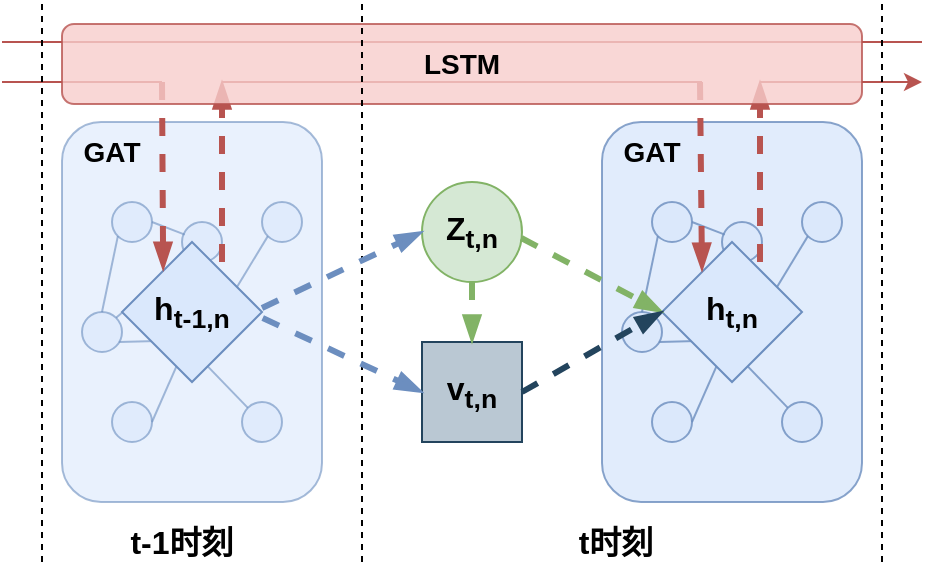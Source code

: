 <mxfile version="24.0.7" type="github" pages="5">
  <diagram name="第 1 页" id="bq8Kn4M6z7i4zApQ9tgd">
    <mxGraphModel dx="2816" dy="2609" grid="1" gridSize="10" guides="1" tooltips="1" connect="1" arrows="1" fold="1" page="1" pageScale="1" pageWidth="1169" pageHeight="827" math="0" shadow="0">
      <root>
        <mxCell id="0" />
        <mxCell id="1" parent="0" />
        <mxCell id="cElWSuAkXZBkrs_C6eUS-318" value="" style="endArrow=none;html=1;rounded=0;fillColor=#f8cecc;strokeColor=#b85450;endFill=0;" parent="1" edge="1">
          <mxGeometry width="50" height="50" relative="1" as="geometry">
            <mxPoint x="-920" y="-1580" as="sourcePoint" />
            <mxPoint x="-460" y="-1580" as="targetPoint" />
          </mxGeometry>
        </mxCell>
        <mxCell id="cElWSuAkXZBkrs_C6eUS-359" value="" style="group" parent="1" vertex="1" connectable="0">
          <mxGeometry x="-890" y="-1540" width="130" height="190" as="geometry" />
        </mxCell>
        <mxCell id="cElWSuAkXZBkrs_C6eUS-315" value="" style="rounded=1;whiteSpace=wrap;html=1;strokeColor=#6c8ebf;fillColor=#dae8fc;opacity=60;" parent="cElWSuAkXZBkrs_C6eUS-359" vertex="1">
          <mxGeometry width="130" height="190" as="geometry" />
        </mxCell>
        <mxCell id="cElWSuAkXZBkrs_C6eUS-320" value="&lt;font size=&quot;1&quot;&gt;&lt;b style=&quot;font-size: 14px;&quot;&gt;GAT&lt;/b&gt;&lt;/font&gt;" style="rounded=1;whiteSpace=wrap;html=1;dashed=1;fillStyle=dots;strokeColor=none;fillColor=none;" parent="cElWSuAkXZBkrs_C6eUS-359" vertex="1">
          <mxGeometry x="5" y="5" width="40" height="20" as="geometry" />
        </mxCell>
        <mxCell id="cElWSuAkXZBkrs_C6eUS-322" value="" style="ellipse;whiteSpace=wrap;html=1;aspect=fixed;fillColor=#dae8fc;strokeColor=#6c8ebf;opacity=60;" parent="cElWSuAkXZBkrs_C6eUS-359" vertex="1">
          <mxGeometry x="25" y="40" width="20" height="20" as="geometry" />
        </mxCell>
        <mxCell id="cElWSuAkXZBkrs_C6eUS-323" value="" style="ellipse;whiteSpace=wrap;html=1;aspect=fixed;fillColor=#dae8fc;strokeColor=#6c8ebf;opacity=60;" parent="cElWSuAkXZBkrs_C6eUS-359" vertex="1">
          <mxGeometry x="60" y="50" width="20" height="20" as="geometry" />
        </mxCell>
        <mxCell id="cElWSuAkXZBkrs_C6eUS-324" value="" style="ellipse;whiteSpace=wrap;html=1;aspect=fixed;fillColor=#dae8fc;strokeColor=#6c8ebf;opacity=60;" parent="cElWSuAkXZBkrs_C6eUS-359" vertex="1">
          <mxGeometry x="10" y="95" width="20" height="20" as="geometry" />
        </mxCell>
        <mxCell id="cElWSuAkXZBkrs_C6eUS-325" value="" style="ellipse;whiteSpace=wrap;html=1;aspect=fixed;fillColor=#dae8fc;strokeColor=#6c8ebf;opacity=60;" parent="cElWSuAkXZBkrs_C6eUS-359" vertex="1">
          <mxGeometry x="55" y="105" width="20" height="20" as="geometry" />
        </mxCell>
        <mxCell id="cElWSuAkXZBkrs_C6eUS-326" value="" style="ellipse;whiteSpace=wrap;html=1;aspect=fixed;fillColor=#dae8fc;strokeColor=#6c8ebf;opacity=60;" parent="cElWSuAkXZBkrs_C6eUS-359" vertex="1">
          <mxGeometry x="25" y="140" width="20" height="20" as="geometry" />
        </mxCell>
        <mxCell id="cElWSuAkXZBkrs_C6eUS-327" value="" style="endArrow=none;html=1;rounded=0;exitX=1;exitY=0.5;exitDx=0;exitDy=0;entryX=0.071;entryY=0.315;entryDx=0;entryDy=0;entryPerimeter=0;fillColor=#dae8fc;strokeColor=#6c8ebf;opacity=60;" parent="cElWSuAkXZBkrs_C6eUS-359" source="cElWSuAkXZBkrs_C6eUS-322" target="cElWSuAkXZBkrs_C6eUS-323" edge="1">
          <mxGeometry width="50" height="50" relative="1" as="geometry">
            <mxPoint x="410" y="240" as="sourcePoint" />
            <mxPoint x="90" y="70" as="targetPoint" />
          </mxGeometry>
        </mxCell>
        <mxCell id="cElWSuAkXZBkrs_C6eUS-328" value="" style="endArrow=none;html=1;rounded=0;exitX=1;exitY=0;exitDx=0;exitDy=0;entryX=0;entryY=1;entryDx=0;entryDy=0;fillColor=#dae8fc;strokeColor=#6c8ebf;opacity=60;" parent="cElWSuAkXZBkrs_C6eUS-359" source="cElWSuAkXZBkrs_C6eUS-324" target="cElWSuAkXZBkrs_C6eUS-323" edge="1">
          <mxGeometry width="50" height="50" relative="1" as="geometry">
            <mxPoint x="130" y="95" as="sourcePoint" />
            <mxPoint x="180" y="45" as="targetPoint" />
          </mxGeometry>
        </mxCell>
        <mxCell id="cElWSuAkXZBkrs_C6eUS-329" value="" style="endArrow=none;html=1;rounded=0;exitX=0.93;exitY=0.75;exitDx=0;exitDy=0;entryX=0.09;entryY=0.21;entryDx=0;entryDy=0;exitPerimeter=0;entryPerimeter=0;fillColor=#dae8fc;strokeColor=#6c8ebf;opacity=60;" parent="cElWSuAkXZBkrs_C6eUS-359" source="cElWSuAkXZBkrs_C6eUS-324" target="cElWSuAkXZBkrs_C6eUS-325" edge="1">
          <mxGeometry width="50" height="50" relative="1" as="geometry">
            <mxPoint x="77" y="103" as="sourcePoint" />
            <mxPoint x="93" y="87" as="targetPoint" />
          </mxGeometry>
        </mxCell>
        <mxCell id="cElWSuAkXZBkrs_C6eUS-330" value="" style="endArrow=none;html=1;rounded=0;exitX=1;exitY=0.5;exitDx=0;exitDy=0;entryX=0.119;entryY=0.839;entryDx=0;entryDy=0;entryPerimeter=0;fillColor=#dae8fc;strokeColor=#6c8ebf;opacity=60;" parent="cElWSuAkXZBkrs_C6eUS-359" source="cElWSuAkXZBkrs_C6eUS-326" target="cElWSuAkXZBkrs_C6eUS-325" edge="1">
          <mxGeometry width="50" height="50" relative="1" as="geometry">
            <mxPoint x="100" y="145" as="sourcePoint" />
            <mxPoint x="150" y="95" as="targetPoint" />
          </mxGeometry>
        </mxCell>
        <mxCell id="cElWSuAkXZBkrs_C6eUS-331" value="" style="endArrow=none;html=1;rounded=0;entryX=0.5;entryY=0.967;entryDx=0;entryDy=0;entryPerimeter=0;exitX=0.578;exitY=0.017;exitDx=0;exitDy=0;exitPerimeter=0;fillColor=#dae8fc;strokeColor=#6c8ebf;opacity=60;" parent="cElWSuAkXZBkrs_C6eUS-359" source="cElWSuAkXZBkrs_C6eUS-325" target="cElWSuAkXZBkrs_C6eUS-323" edge="1">
          <mxGeometry width="50" height="50" relative="1" as="geometry">
            <mxPoint x="50" y="170" as="sourcePoint" />
            <mxPoint x="100" y="120" as="targetPoint" />
          </mxGeometry>
        </mxCell>
        <mxCell id="cElWSuAkXZBkrs_C6eUS-335" value="" style="ellipse;whiteSpace=wrap;html=1;aspect=fixed;fillColor=#dae8fc;strokeColor=#6c8ebf;opacity=60;" parent="cElWSuAkXZBkrs_C6eUS-359" vertex="1">
          <mxGeometry x="90" y="140" width="20" height="20" as="geometry" />
        </mxCell>
        <mxCell id="cElWSuAkXZBkrs_C6eUS-336" value="" style="endArrow=none;html=1;rounded=0;exitX=0;exitY=0;exitDx=0;exitDy=0;entryX=0.869;entryY=0.835;entryDx=0;entryDy=0;entryPerimeter=0;fillColor=#dae8fc;strokeColor=#6c8ebf;opacity=60;" parent="cElWSuAkXZBkrs_C6eUS-359" source="cElWSuAkXZBkrs_C6eUS-335" target="cElWSuAkXZBkrs_C6eUS-325" edge="1">
          <mxGeometry width="50" height="50" relative="1" as="geometry">
            <mxPoint x="55" y="160" as="sourcePoint" />
            <mxPoint x="67" y="132" as="targetPoint" />
          </mxGeometry>
        </mxCell>
        <mxCell id="cElWSuAkXZBkrs_C6eUS-338" value="" style="ellipse;whiteSpace=wrap;html=1;aspect=fixed;fillColor=#dae8fc;strokeColor=#6c8ebf;opacity=60;" parent="cElWSuAkXZBkrs_C6eUS-359" vertex="1">
          <mxGeometry x="100" y="40" width="20" height="20" as="geometry" />
        </mxCell>
        <mxCell id="cElWSuAkXZBkrs_C6eUS-339" value="" style="endArrow=none;html=1;rounded=0;exitX=1;exitY=0;exitDx=0;exitDy=0;entryX=0;entryY=1;entryDx=0;entryDy=0;fillColor=#dae8fc;strokeColor=#6c8ebf;opacity=60;" parent="cElWSuAkXZBkrs_C6eUS-359" source="cElWSuAkXZBkrs_C6eUS-325" target="cElWSuAkXZBkrs_C6eUS-338" edge="1">
          <mxGeometry width="50" height="50" relative="1" as="geometry">
            <mxPoint x="37" y="108" as="sourcePoint" />
            <mxPoint x="73" y="77" as="targetPoint" />
          </mxGeometry>
        </mxCell>
        <mxCell id="cElWSuAkXZBkrs_C6eUS-340" value="" style="endArrow=none;html=1;rounded=0;exitX=0.5;exitY=0;exitDx=0;exitDy=0;entryX=0;entryY=1;entryDx=0;entryDy=0;fillColor=#dae8fc;strokeColor=#6c8ebf;opacity=60;" parent="cElWSuAkXZBkrs_C6eUS-359" source="cElWSuAkXZBkrs_C6eUS-324" target="cElWSuAkXZBkrs_C6eUS-322" edge="1">
          <mxGeometry width="50" height="50" relative="1" as="geometry">
            <mxPoint x="82" y="118" as="sourcePoint" />
            <mxPoint x="120" y="70" as="targetPoint" />
          </mxGeometry>
        </mxCell>
        <mxCell id="cElWSuAkXZBkrs_C6eUS-319" value="&lt;b&gt;&lt;font style=&quot;font-size: 16px;&quot;&gt;h&lt;sub&gt;t-1,n&lt;/sub&gt;&lt;/font&gt;&lt;/b&gt;" style="rhombus;whiteSpace=wrap;html=1;fillColor=#dae8fc;strokeColor=#6c8ebf;" parent="cElWSuAkXZBkrs_C6eUS-359" vertex="1">
          <mxGeometry x="30" y="60" width="70" height="70" as="geometry" />
        </mxCell>
        <mxCell id="cElWSuAkXZBkrs_C6eUS-382" value="" style="endArrow=blockThin;html=1;rounded=0;curved=0;dashed=1;strokeWidth=3;fillColor=#f8cecc;strokeColor=#b85450;endFill=1;jumpSize=0;" parent="cElWSuAkXZBkrs_C6eUS-359" edge="1">
          <mxGeometry width="50" height="50" relative="1" as="geometry">
            <mxPoint x="80" y="70" as="sourcePoint" />
            <mxPoint x="80" y="-20" as="targetPoint" />
          </mxGeometry>
        </mxCell>
        <mxCell id="cElWSuAkXZBkrs_C6eUS-360" value="" style="group;opacity=80;" parent="1" vertex="1" connectable="0">
          <mxGeometry x="-620" y="-1540" width="130" height="190" as="geometry" />
        </mxCell>
        <mxCell id="cElWSuAkXZBkrs_C6eUS-361" value="" style="rounded=1;whiteSpace=wrap;html=1;strokeColor=#6c8ebf;fillColor=#dae8fc;opacity=80;" parent="cElWSuAkXZBkrs_C6eUS-360" vertex="1">
          <mxGeometry width="130" height="190" as="geometry" />
        </mxCell>
        <mxCell id="cElWSuAkXZBkrs_C6eUS-362" value="&lt;font size=&quot;1&quot;&gt;&lt;b style=&quot;font-size: 14px;&quot;&gt;GAT&lt;/b&gt;&lt;/font&gt;" style="rounded=1;whiteSpace=wrap;html=1;dashed=1;fillStyle=dots;strokeColor=none;fillColor=none;opacity=80;" parent="cElWSuAkXZBkrs_C6eUS-360" vertex="1">
          <mxGeometry x="5" y="5" width="40" height="20" as="geometry" />
        </mxCell>
        <mxCell id="cElWSuAkXZBkrs_C6eUS-363" value="" style="ellipse;whiteSpace=wrap;html=1;aspect=fixed;fillColor=#dae8fc;strokeColor=#6c8ebf;opacity=80;" parent="cElWSuAkXZBkrs_C6eUS-360" vertex="1">
          <mxGeometry x="25" y="40" width="20" height="20" as="geometry" />
        </mxCell>
        <mxCell id="cElWSuAkXZBkrs_C6eUS-364" value="" style="ellipse;whiteSpace=wrap;html=1;aspect=fixed;fillColor=#dae8fc;strokeColor=#6c8ebf;opacity=80;" parent="cElWSuAkXZBkrs_C6eUS-360" vertex="1">
          <mxGeometry x="60" y="50" width="20" height="20" as="geometry" />
        </mxCell>
        <mxCell id="cElWSuAkXZBkrs_C6eUS-365" value="" style="ellipse;whiteSpace=wrap;html=1;aspect=fixed;fillColor=#dae8fc;strokeColor=#6c8ebf;opacity=80;" parent="cElWSuAkXZBkrs_C6eUS-360" vertex="1">
          <mxGeometry x="10" y="95" width="20" height="20" as="geometry" />
        </mxCell>
        <mxCell id="cElWSuAkXZBkrs_C6eUS-366" value="" style="ellipse;whiteSpace=wrap;html=1;aspect=fixed;fillColor=#dae8fc;strokeColor=#6c8ebf;opacity=80;" parent="cElWSuAkXZBkrs_C6eUS-360" vertex="1">
          <mxGeometry x="55" y="105" width="20" height="20" as="geometry" />
        </mxCell>
        <mxCell id="cElWSuAkXZBkrs_C6eUS-367" value="" style="ellipse;whiteSpace=wrap;html=1;aspect=fixed;fillColor=#dae8fc;strokeColor=#6c8ebf;opacity=80;" parent="cElWSuAkXZBkrs_C6eUS-360" vertex="1">
          <mxGeometry x="25" y="140" width="20" height="20" as="geometry" />
        </mxCell>
        <mxCell id="cElWSuAkXZBkrs_C6eUS-368" value="" style="endArrow=none;html=1;rounded=0;exitX=1;exitY=0.5;exitDx=0;exitDy=0;entryX=0.071;entryY=0.315;entryDx=0;entryDy=0;entryPerimeter=0;fillColor=#dae8fc;strokeColor=#6c8ebf;opacity=80;" parent="cElWSuAkXZBkrs_C6eUS-360" source="cElWSuAkXZBkrs_C6eUS-363" target="cElWSuAkXZBkrs_C6eUS-364" edge="1">
          <mxGeometry width="50" height="50" relative="1" as="geometry">
            <mxPoint x="410" y="240" as="sourcePoint" />
            <mxPoint x="90" y="70" as="targetPoint" />
          </mxGeometry>
        </mxCell>
        <mxCell id="cElWSuAkXZBkrs_C6eUS-369" value="" style="endArrow=none;html=1;rounded=0;exitX=1;exitY=0;exitDx=0;exitDy=0;entryX=0;entryY=1;entryDx=0;entryDy=0;fillColor=#dae8fc;strokeColor=#6c8ebf;opacity=80;" parent="cElWSuAkXZBkrs_C6eUS-360" source="cElWSuAkXZBkrs_C6eUS-365" target="cElWSuAkXZBkrs_C6eUS-364" edge="1">
          <mxGeometry width="50" height="50" relative="1" as="geometry">
            <mxPoint x="130" y="95" as="sourcePoint" />
            <mxPoint x="180" y="45" as="targetPoint" />
          </mxGeometry>
        </mxCell>
        <mxCell id="cElWSuAkXZBkrs_C6eUS-370" value="" style="endArrow=none;html=1;rounded=0;exitX=0.93;exitY=0.75;exitDx=0;exitDy=0;entryX=0.09;entryY=0.21;entryDx=0;entryDy=0;exitPerimeter=0;entryPerimeter=0;fillColor=#dae8fc;strokeColor=#6c8ebf;opacity=80;" parent="cElWSuAkXZBkrs_C6eUS-360" source="cElWSuAkXZBkrs_C6eUS-365" target="cElWSuAkXZBkrs_C6eUS-366" edge="1">
          <mxGeometry width="50" height="50" relative="1" as="geometry">
            <mxPoint x="77" y="103" as="sourcePoint" />
            <mxPoint x="93" y="87" as="targetPoint" />
          </mxGeometry>
        </mxCell>
        <mxCell id="cElWSuAkXZBkrs_C6eUS-371" value="" style="endArrow=none;html=1;rounded=0;exitX=1;exitY=0.5;exitDx=0;exitDy=0;entryX=0.119;entryY=0.839;entryDx=0;entryDy=0;entryPerimeter=0;fillColor=#dae8fc;strokeColor=#6c8ebf;opacity=80;" parent="cElWSuAkXZBkrs_C6eUS-360" source="cElWSuAkXZBkrs_C6eUS-367" target="cElWSuAkXZBkrs_C6eUS-366" edge="1">
          <mxGeometry width="50" height="50" relative="1" as="geometry">
            <mxPoint x="100" y="145" as="sourcePoint" />
            <mxPoint x="150" y="95" as="targetPoint" />
          </mxGeometry>
        </mxCell>
        <mxCell id="cElWSuAkXZBkrs_C6eUS-372" value="" style="endArrow=none;html=1;rounded=0;entryX=0.5;entryY=0.967;entryDx=0;entryDy=0;entryPerimeter=0;exitX=0.578;exitY=0.017;exitDx=0;exitDy=0;exitPerimeter=0;fillColor=#dae8fc;strokeColor=#6c8ebf;opacity=80;" parent="cElWSuAkXZBkrs_C6eUS-360" source="cElWSuAkXZBkrs_C6eUS-366" target="cElWSuAkXZBkrs_C6eUS-364" edge="1">
          <mxGeometry width="50" height="50" relative="1" as="geometry">
            <mxPoint x="50" y="170" as="sourcePoint" />
            <mxPoint x="100" y="120" as="targetPoint" />
          </mxGeometry>
        </mxCell>
        <mxCell id="cElWSuAkXZBkrs_C6eUS-373" value="" style="ellipse;whiteSpace=wrap;html=1;aspect=fixed;fillColor=#dae8fc;strokeColor=#6c8ebf;opacity=80;" parent="cElWSuAkXZBkrs_C6eUS-360" vertex="1">
          <mxGeometry x="90" y="140" width="20" height="20" as="geometry" />
        </mxCell>
        <mxCell id="cElWSuAkXZBkrs_C6eUS-374" value="" style="endArrow=none;html=1;rounded=0;exitX=0;exitY=0;exitDx=0;exitDy=0;entryX=0.869;entryY=0.835;entryDx=0;entryDy=0;entryPerimeter=0;fillColor=#dae8fc;strokeColor=#6c8ebf;opacity=80;" parent="cElWSuAkXZBkrs_C6eUS-360" source="cElWSuAkXZBkrs_C6eUS-373" target="cElWSuAkXZBkrs_C6eUS-366" edge="1">
          <mxGeometry width="50" height="50" relative="1" as="geometry">
            <mxPoint x="55" y="160" as="sourcePoint" />
            <mxPoint x="67" y="132" as="targetPoint" />
          </mxGeometry>
        </mxCell>
        <mxCell id="cElWSuAkXZBkrs_C6eUS-375" value="" style="ellipse;whiteSpace=wrap;html=1;aspect=fixed;fillColor=#dae8fc;strokeColor=#6c8ebf;opacity=80;" parent="cElWSuAkXZBkrs_C6eUS-360" vertex="1">
          <mxGeometry x="100" y="40" width="20" height="20" as="geometry" />
        </mxCell>
        <mxCell id="cElWSuAkXZBkrs_C6eUS-376" value="" style="endArrow=none;html=1;rounded=0;exitX=1;exitY=0;exitDx=0;exitDy=0;entryX=0;entryY=1;entryDx=0;entryDy=0;fillColor=#dae8fc;strokeColor=#6c8ebf;opacity=80;" parent="cElWSuAkXZBkrs_C6eUS-360" source="cElWSuAkXZBkrs_C6eUS-366" target="cElWSuAkXZBkrs_C6eUS-375" edge="1">
          <mxGeometry width="50" height="50" relative="1" as="geometry">
            <mxPoint x="37" y="108" as="sourcePoint" />
            <mxPoint x="73" y="77" as="targetPoint" />
          </mxGeometry>
        </mxCell>
        <mxCell id="cElWSuAkXZBkrs_C6eUS-377" value="" style="endArrow=none;html=1;rounded=0;exitX=0.5;exitY=0;exitDx=0;exitDy=0;entryX=0;entryY=1;entryDx=0;entryDy=0;fillColor=#dae8fc;strokeColor=#6c8ebf;opacity=80;" parent="cElWSuAkXZBkrs_C6eUS-360" source="cElWSuAkXZBkrs_C6eUS-365" target="cElWSuAkXZBkrs_C6eUS-363" edge="1">
          <mxGeometry width="50" height="50" relative="1" as="geometry">
            <mxPoint x="82" y="118" as="sourcePoint" />
            <mxPoint x="120" y="70" as="targetPoint" />
          </mxGeometry>
        </mxCell>
        <mxCell id="cElWSuAkXZBkrs_C6eUS-378" value="&lt;b&gt;&lt;font style=&quot;font-size: 16px;&quot;&gt;h&lt;sub&gt;t,n&lt;/sub&gt;&lt;/font&gt;&lt;/b&gt;" style="rhombus;whiteSpace=wrap;html=1;fillColor=#dae8fc;strokeColor=#6c8ebf;" parent="cElWSuAkXZBkrs_C6eUS-360" vertex="1">
          <mxGeometry x="30" y="60" width="70" height="70" as="geometry" />
        </mxCell>
        <mxCell id="cElWSuAkXZBkrs_C6eUS-379" value="" style="endArrow=none;html=1;rounded=0;fillColor=#f8cecc;strokeColor=#b85450;" parent="1" edge="1">
          <mxGeometry width="50" height="50" relative="1" as="geometry">
            <mxPoint x="-920" y="-1560" as="sourcePoint" />
            <mxPoint x="-840" y="-1560" as="targetPoint" />
          </mxGeometry>
        </mxCell>
        <mxCell id="cElWSuAkXZBkrs_C6eUS-381" value="" style="endArrow=blockThin;html=1;rounded=0;curved=0;strokeWidth=3;fillColor=#f8cecc;strokeColor=#b85450;endFill=1;entryX=0.294;entryY=0.194;entryDx=0;entryDy=0;entryPerimeter=0;jumpSize=0;dashed=1;" parent="1" target="cElWSuAkXZBkrs_C6eUS-319" edge="1">
          <mxGeometry width="50" height="50" relative="1" as="geometry">
            <mxPoint x="-840" y="-1560" as="sourcePoint" />
            <mxPoint x="-840" y="-1490" as="targetPoint" />
          </mxGeometry>
        </mxCell>
        <mxCell id="cElWSuAkXZBkrs_C6eUS-385" value="" style="endArrow=blockThin;html=1;rounded=0;curved=0;dashed=1;strokeWidth=3;fillColor=#f8cecc;strokeColor=#b85450;endFill=1;jumpSize=0;" parent="1" edge="1">
          <mxGeometry width="50" height="50" relative="1" as="geometry">
            <mxPoint x="-541" y="-1470" as="sourcePoint" />
            <mxPoint x="-541" y="-1560" as="targetPoint" />
          </mxGeometry>
        </mxCell>
        <mxCell id="cElWSuAkXZBkrs_C6eUS-386" value="" style="endArrow=none;html=1;rounded=0;fillColor=#f8cecc;strokeColor=#b85450;" parent="1" edge="1">
          <mxGeometry width="50" height="50" relative="1" as="geometry">
            <mxPoint x="-810" y="-1560" as="sourcePoint" />
            <mxPoint x="-570" y="-1560" as="targetPoint" />
          </mxGeometry>
        </mxCell>
        <mxCell id="cElWSuAkXZBkrs_C6eUS-387" value="" style="endArrow=blockThin;html=1;rounded=0;curved=0;strokeWidth=3;fillColor=#f8cecc;strokeColor=#b85450;endFill=1;entryX=0.294;entryY=0.194;entryDx=0;entryDy=0;entryPerimeter=0;jumpSize=0;dashed=1;" parent="1" edge="1">
          <mxGeometry width="50" height="50" relative="1" as="geometry">
            <mxPoint x="-571" y="-1560" as="sourcePoint" />
            <mxPoint x="-570" y="-1466" as="targetPoint" />
          </mxGeometry>
        </mxCell>
        <mxCell id="cElWSuAkXZBkrs_C6eUS-388" value="" style="endArrow=classic;html=1;rounded=0;fillColor=#f8cecc;strokeColor=#b85450;endFill=1;" parent="1" edge="1">
          <mxGeometry width="50" height="50" relative="1" as="geometry">
            <mxPoint x="-541" y="-1560" as="sourcePoint" />
            <mxPoint x="-460" y="-1560" as="targetPoint" />
          </mxGeometry>
        </mxCell>
        <mxCell id="cElWSuAkXZBkrs_C6eUS-1" value="&lt;font size=&quot;1&quot;&gt;&lt;b&gt;&lt;font style=&quot;font-size: 14px;&quot;&gt;LSTM&lt;/font&gt;&lt;/b&gt;&lt;/font&gt;" style="rounded=1;whiteSpace=wrap;html=1;strokeColor=#b85450;fillColor=#f8cecc;opacity=80;" parent="1" vertex="1">
          <mxGeometry x="-890" y="-1589" width="400" height="40" as="geometry" />
        </mxCell>
        <mxCell id="cElWSuAkXZBkrs_C6eUS-389" value="&lt;b&gt;&lt;font style=&quot;font-size: 16px;&quot;&gt;Z&lt;sub&gt;t,n&lt;/sub&gt;&lt;/font&gt;&lt;/b&gt;" style="ellipse;whiteSpace=wrap;html=1;aspect=fixed;fillColor=#d5e8d4;strokeColor=#82b366;" parent="1" vertex="1">
          <mxGeometry x="-710" y="-1510" width="50" height="50" as="geometry" />
        </mxCell>
        <mxCell id="cElWSuAkXZBkrs_C6eUS-390" value="&lt;b&gt;&lt;font style=&quot;font-size: 16px;&quot;&gt;v&lt;sub&gt;t,n&lt;/sub&gt;&lt;/font&gt;&lt;/b&gt;" style="whiteSpace=wrap;html=1;aspect=fixed;fillColor=#bac8d3;strokeColor=#23445d;" parent="1" vertex="1">
          <mxGeometry x="-710" y="-1430" width="50" height="50" as="geometry" />
        </mxCell>
        <mxCell id="cElWSuAkXZBkrs_C6eUS-392" value="" style="endArrow=none;dashed=1;html=1;rounded=0;" parent="1" edge="1">
          <mxGeometry width="50" height="50" relative="1" as="geometry">
            <mxPoint x="-900" y="-1320" as="sourcePoint" />
            <mxPoint x="-900" y="-1600" as="targetPoint" />
          </mxGeometry>
        </mxCell>
        <mxCell id="cElWSuAkXZBkrs_C6eUS-393" value="" style="endArrow=none;dashed=1;html=1;rounded=0;" parent="1" edge="1">
          <mxGeometry width="50" height="50" relative="1" as="geometry">
            <mxPoint x="-740" y="-1320" as="sourcePoint" />
            <mxPoint x="-740" y="-1600" as="targetPoint" />
          </mxGeometry>
        </mxCell>
        <mxCell id="cElWSuAkXZBkrs_C6eUS-394" value="" style="endArrow=none;dashed=1;html=1;rounded=0;" parent="1" edge="1">
          <mxGeometry width="50" height="50" relative="1" as="geometry">
            <mxPoint x="-480" y="-1320" as="sourcePoint" />
            <mxPoint x="-480" y="-1600" as="targetPoint" />
          </mxGeometry>
        </mxCell>
        <mxCell id="cElWSuAkXZBkrs_C6eUS-395" value="&lt;font style=&quot;font-size: 16px;&quot;&gt;&lt;b&gt;t-1时刻&lt;/b&gt;&lt;/font&gt;" style="rounded=1;whiteSpace=wrap;html=1;dashed=1;fillStyle=dots;strokeColor=none;fillColor=none;" parent="1" vertex="1">
          <mxGeometry x="-860" y="-1340" width="60" height="20" as="geometry" />
        </mxCell>
        <mxCell id="cElWSuAkXZBkrs_C6eUS-396" value="&lt;font style=&quot;font-size: 16px;&quot;&gt;&lt;b&gt;t时刻&lt;/b&gt;&lt;/font&gt;" style="rounded=1;whiteSpace=wrap;html=1;dashed=1;fillStyle=dots;strokeColor=none;fillColor=none;" parent="1" vertex="1">
          <mxGeometry x="-643" y="-1340" width="60" height="20" as="geometry" />
        </mxCell>
        <mxCell id="cElWSuAkXZBkrs_C6eUS-398" value="" style="endArrow=blockThin;html=1;rounded=0;curved=0;dashed=1;strokeWidth=3;fillColor=#dae8fc;strokeColor=#6c8ebf;endFill=1;jumpSize=0;entryX=0;entryY=0.5;entryDx=0;entryDy=0;" parent="1" target="cElWSuAkXZBkrs_C6eUS-389" edge="1">
          <mxGeometry width="50" height="50" relative="1" as="geometry">
            <mxPoint x="-790" y="-1447" as="sourcePoint" />
            <mxPoint x="-680" y="-1500" as="targetPoint" />
          </mxGeometry>
        </mxCell>
        <mxCell id="cElWSuAkXZBkrs_C6eUS-400" value="" style="endArrow=blockThin;html=1;rounded=0;curved=0;dashed=1;strokeWidth=3;fillColor=#dae8fc;strokeColor=#6c8ebf;endFill=1;jumpSize=0;entryX=0;entryY=0.5;entryDx=0;entryDy=0;exitX=1.005;exitY=0.543;exitDx=0;exitDy=0;exitPerimeter=0;" parent="1" source="cElWSuAkXZBkrs_C6eUS-319" target="cElWSuAkXZBkrs_C6eUS-390" edge="1">
          <mxGeometry width="50" height="50" relative="1" as="geometry">
            <mxPoint x="-780" y="-1437" as="sourcePoint" />
            <mxPoint x="-700" y="-1475" as="targetPoint" />
          </mxGeometry>
        </mxCell>
        <mxCell id="cElWSuAkXZBkrs_C6eUS-401" value="" style="endArrow=blockThin;html=1;rounded=0;curved=0;dashed=1;strokeWidth=3;fillColor=#d5e8d4;strokeColor=#82b366;endFill=1;jumpSize=0;entryX=0;entryY=0.5;entryDx=0;entryDy=0;exitX=0.993;exitY=0.56;exitDx=0;exitDy=0;exitPerimeter=0;" parent="1" source="cElWSuAkXZBkrs_C6eUS-389" target="cElWSuAkXZBkrs_C6eUS-378" edge="1">
          <mxGeometry width="50" height="50" relative="1" as="geometry">
            <mxPoint x="-700" y="-1430" as="sourcePoint" />
            <mxPoint x="-620" y="-1468" as="targetPoint" />
          </mxGeometry>
        </mxCell>
        <mxCell id="cElWSuAkXZBkrs_C6eUS-402" value="" style="endArrow=blockThin;html=1;rounded=0;curved=0;dashed=1;strokeWidth=3;fillColor=#bac8d3;strokeColor=#23445d;endFill=1;jumpSize=0;entryX=0;entryY=0.5;entryDx=0;entryDy=0;exitX=1;exitY=0.5;exitDx=0;exitDy=0;" parent="1" source="cElWSuAkXZBkrs_C6eUS-390" target="cElWSuAkXZBkrs_C6eUS-378" edge="1">
          <mxGeometry width="50" height="50" relative="1" as="geometry">
            <mxPoint x="-650" y="-1472" as="sourcePoint" />
            <mxPoint x="-580" y="-1435" as="targetPoint" />
          </mxGeometry>
        </mxCell>
        <mxCell id="URMAvQDNjxK1LfOhX9lL-1" value="" style="endArrow=blockThin;html=1;rounded=0;curved=0;dashed=1;strokeWidth=3;fillColor=#d5e8d4;strokeColor=#82b366;endFill=1;jumpSize=0;exitX=0.5;exitY=1;exitDx=0;exitDy=0;" parent="1" source="cElWSuAkXZBkrs_C6eUS-389" target="cElWSuAkXZBkrs_C6eUS-390" edge="1">
          <mxGeometry width="50" height="50" relative="1" as="geometry">
            <mxPoint x="-650" y="-1472" as="sourcePoint" />
            <mxPoint x="-580" y="-1435" as="targetPoint" />
          </mxGeometry>
        </mxCell>
      </root>
    </mxGraphModel>
  </diagram>
  <diagram id="yfxalD3CdAa_scUIjGOT" name="第 2 页">
    <mxGraphModel dx="3243" dy="2834" grid="1" gridSize="10" guides="1" tooltips="1" connect="1" arrows="1" fold="1" page="1" pageScale="1" pageWidth="1169" pageHeight="827" math="0" shadow="0">
      <root>
        <mxCell id="0" />
        <mxCell id="1" parent="0" />
        <mxCell id="t-5iVMHg3pEq-Pra4Wtp-1" value="" style="rounded=1;whiteSpace=wrap;html=1;strokeColor=#6c8ebf;fillColor=#dae8fc;" parent="1" vertex="1">
          <mxGeometry x="-1140" y="-1330" width="130" height="190" as="geometry" />
        </mxCell>
        <mxCell id="t-5iVMHg3pEq-Pra4Wtp-2" value="GAT" style="rounded=1;whiteSpace=wrap;html=1;dashed=1;fillStyle=dots;strokeColor=none;fillColor=none;" parent="1" vertex="1">
          <mxGeometry x="-1130" y="-1320" width="40" height="20" as="geometry" />
        </mxCell>
        <mxCell id="t-5iVMHg3pEq-Pra4Wtp-3" value="" style="ellipse;whiteSpace=wrap;html=1;aspect=fixed;fillColor=#dae8fc;strokeColor=#6c8ebf;" parent="1" vertex="1">
          <mxGeometry x="-1115" y="-1290" width="20" height="20" as="geometry" />
        </mxCell>
        <mxCell id="t-5iVMHg3pEq-Pra4Wtp-4" value="" style="ellipse;whiteSpace=wrap;html=1;aspect=fixed;fillColor=#dae8fc;strokeColor=#6c8ebf;" parent="1" vertex="1">
          <mxGeometry x="-1080" y="-1280" width="20" height="20" as="geometry" />
        </mxCell>
        <mxCell id="t-5iVMHg3pEq-Pra4Wtp-5" value="" style="ellipse;whiteSpace=wrap;html=1;aspect=fixed;fillColor=#dae8fc;strokeColor=#6c8ebf;" parent="1" vertex="1">
          <mxGeometry x="-1130" y="-1235" width="20" height="20" as="geometry" />
        </mxCell>
        <mxCell id="t-5iVMHg3pEq-Pra4Wtp-6" value="" style="ellipse;whiteSpace=wrap;html=1;aspect=fixed;fillColor=#dae8fc;strokeColor=#6c8ebf;" parent="1" vertex="1">
          <mxGeometry x="-1085" y="-1225" width="20" height="20" as="geometry" />
        </mxCell>
        <mxCell id="t-5iVMHg3pEq-Pra4Wtp-7" value="" style="ellipse;whiteSpace=wrap;html=1;aspect=fixed;fillColor=#dae8fc;strokeColor=#6c8ebf;" parent="1" vertex="1">
          <mxGeometry x="-1115" y="-1190" width="20" height="20" as="geometry" />
        </mxCell>
        <mxCell id="t-5iVMHg3pEq-Pra4Wtp-8" value="" style="endArrow=none;html=1;rounded=0;exitX=1;exitY=0.5;exitDx=0;exitDy=0;entryX=0.071;entryY=0.315;entryDx=0;entryDy=0;entryPerimeter=0;fillColor=#dae8fc;strokeColor=#6c8ebf;" parent="1" source="t-5iVMHg3pEq-Pra4Wtp-3" target="t-5iVMHg3pEq-Pra4Wtp-4" edge="1">
          <mxGeometry width="50" height="50" relative="1" as="geometry">
            <mxPoint x="-730" y="-1090" as="sourcePoint" />
            <mxPoint x="-1050" y="-1260" as="targetPoint" />
          </mxGeometry>
        </mxCell>
        <mxCell id="t-5iVMHg3pEq-Pra4Wtp-9" value="" style="endArrow=none;html=1;rounded=0;exitX=1;exitY=0;exitDx=0;exitDy=0;entryX=0;entryY=1;entryDx=0;entryDy=0;fillColor=#dae8fc;strokeColor=#6c8ebf;" parent="1" source="t-5iVMHg3pEq-Pra4Wtp-5" target="t-5iVMHg3pEq-Pra4Wtp-4" edge="1">
          <mxGeometry width="50" height="50" relative="1" as="geometry">
            <mxPoint x="-1010" y="-1235" as="sourcePoint" />
            <mxPoint x="-960" y="-1285" as="targetPoint" />
          </mxGeometry>
        </mxCell>
        <mxCell id="t-5iVMHg3pEq-Pra4Wtp-10" value="" style="endArrow=none;html=1;rounded=0;exitX=0.93;exitY=0.75;exitDx=0;exitDy=0;entryX=0.09;entryY=0.21;entryDx=0;entryDy=0;exitPerimeter=0;entryPerimeter=0;fillColor=#dae8fc;strokeColor=#6c8ebf;" parent="1" source="t-5iVMHg3pEq-Pra4Wtp-5" target="t-5iVMHg3pEq-Pra4Wtp-6" edge="1">
          <mxGeometry width="50" height="50" relative="1" as="geometry">
            <mxPoint x="-1063" y="-1227" as="sourcePoint" />
            <mxPoint x="-1047" y="-1243" as="targetPoint" />
          </mxGeometry>
        </mxCell>
        <mxCell id="t-5iVMHg3pEq-Pra4Wtp-11" value="" style="endArrow=none;html=1;rounded=0;exitX=1;exitY=0.5;exitDx=0;exitDy=0;entryX=0.119;entryY=0.839;entryDx=0;entryDy=0;entryPerimeter=0;fillColor=#dae8fc;strokeColor=#6c8ebf;" parent="1" source="t-5iVMHg3pEq-Pra4Wtp-7" target="t-5iVMHg3pEq-Pra4Wtp-6" edge="1">
          <mxGeometry width="50" height="50" relative="1" as="geometry">
            <mxPoint x="-1040" y="-1185" as="sourcePoint" />
            <mxPoint x="-990" y="-1235" as="targetPoint" />
          </mxGeometry>
        </mxCell>
        <mxCell id="t-5iVMHg3pEq-Pra4Wtp-12" value="" style="endArrow=none;html=1;rounded=0;entryX=0.5;entryY=0.967;entryDx=0;entryDy=0;entryPerimeter=0;exitX=0.578;exitY=0.017;exitDx=0;exitDy=0;exitPerimeter=0;fillColor=#dae8fc;strokeColor=#6c8ebf;" parent="1" source="t-5iVMHg3pEq-Pra4Wtp-6" target="t-5iVMHg3pEq-Pra4Wtp-4" edge="1">
          <mxGeometry width="50" height="50" relative="1" as="geometry">
            <mxPoint x="-1090" y="-1160" as="sourcePoint" />
            <mxPoint x="-1040" y="-1210" as="targetPoint" />
          </mxGeometry>
        </mxCell>
        <mxCell id="t-5iVMHg3pEq-Pra4Wtp-13" value="" style="ellipse;whiteSpace=wrap;html=1;aspect=fixed;fillColor=#dae8fc;strokeColor=#6c8ebf;" parent="1" vertex="1">
          <mxGeometry x="-1050" y="-1190" width="20" height="20" as="geometry" />
        </mxCell>
        <mxCell id="t-5iVMHg3pEq-Pra4Wtp-14" value="" style="endArrow=none;html=1;rounded=0;exitX=0;exitY=0;exitDx=0;exitDy=0;entryX=0.869;entryY=0.835;entryDx=0;entryDy=0;entryPerimeter=0;fillColor=#dae8fc;strokeColor=#6c8ebf;" parent="1" source="t-5iVMHg3pEq-Pra4Wtp-13" target="t-5iVMHg3pEq-Pra4Wtp-6" edge="1">
          <mxGeometry width="50" height="50" relative="1" as="geometry">
            <mxPoint x="-1085" y="-1170" as="sourcePoint" />
            <mxPoint x="-1073" y="-1198" as="targetPoint" />
          </mxGeometry>
        </mxCell>
        <mxCell id="t-5iVMHg3pEq-Pra4Wtp-15" value="" style="ellipse;whiteSpace=wrap;html=1;aspect=fixed;fillColor=#dae8fc;strokeColor=#6c8ebf;" parent="1" vertex="1">
          <mxGeometry x="-1040" y="-1290" width="20" height="20" as="geometry" />
        </mxCell>
        <mxCell id="t-5iVMHg3pEq-Pra4Wtp-16" value="" style="endArrow=none;html=1;rounded=0;exitX=1;exitY=0;exitDx=0;exitDy=0;entryX=0.5;entryY=1;entryDx=0;entryDy=0;fillColor=#dae8fc;strokeColor=#6c8ebf;" parent="1" source="t-5iVMHg3pEq-Pra4Wtp-6" target="t-5iVMHg3pEq-Pra4Wtp-15" edge="1">
          <mxGeometry width="50" height="50" relative="1" as="geometry">
            <mxPoint x="-1103" y="-1222" as="sourcePoint" />
            <mxPoint x="-1067" y="-1253" as="targetPoint" />
          </mxGeometry>
        </mxCell>
        <mxCell id="t-5iVMHg3pEq-Pra4Wtp-17" value="" style="endArrow=none;html=1;rounded=0;exitX=0.5;exitY=0;exitDx=0;exitDy=0;entryX=0;entryY=1;entryDx=0;entryDy=0;fillColor=#dae8fc;strokeColor=#6c8ebf;" parent="1" source="t-5iVMHg3pEq-Pra4Wtp-5" target="t-5iVMHg3pEq-Pra4Wtp-3" edge="1">
          <mxGeometry width="50" height="50" relative="1" as="geometry">
            <mxPoint x="-1058" y="-1212" as="sourcePoint" />
            <mxPoint x="-1020" y="-1260" as="targetPoint" />
          </mxGeometry>
        </mxCell>
        <mxCell id="3vFsGeSPs1FvAJAkQBMp-1" value="" style="rounded=0;whiteSpace=wrap;html=1;fillStyle=auto;strokeColor=#000000;fillColor=none;gradientColor=default;dashed=1;strokeWidth=3;fontFamily=Times New Roman;" parent="1" vertex="1">
          <mxGeometry x="-440" y="-1168" width="260" height="150" as="geometry" />
        </mxCell>
        <mxCell id="3vFsGeSPs1FvAJAkQBMp-2" value="" style="whiteSpace=wrap;html=1;aspect=fixed;strokeColor=#6c8ebf;fontFamily=Times New Roman;fontSize=8.5;fillColor=#dae8fc;" parent="1" vertex="1">
          <mxGeometry x="-271.5" y="-1140" width="60" height="60" as="geometry" />
        </mxCell>
        <mxCell id="3vFsGeSPs1FvAJAkQBMp-3" value="" style="whiteSpace=wrap;html=1;aspect=fixed;strokeColor=#d79b00;fontFamily=Times New Roman;fontSize=8.5;fillColor=#ffe6cc;" parent="1" vertex="1">
          <mxGeometry x="-282.5" y="-1130" width="60" height="60" as="geometry" />
        </mxCell>
        <mxCell id="3vFsGeSPs1FvAJAkQBMp-4" value="" style="whiteSpace=wrap;html=1;aspect=fixed;strokeColor=#82b366;fontFamily=Times New Roman;fontSize=8.5;fillColor=#d5e8d4;" parent="1" vertex="1">
          <mxGeometry x="-293.5" y="-1118" width="60" height="60" as="geometry" />
        </mxCell>
        <mxCell id="3vFsGeSPs1FvAJAkQBMp-5" value="" style="whiteSpace=wrap;html=1;aspect=fixed;strokeColor=#6c8ebf;fontFamily=Times New Roman;fontSize=8.5;fillColor=#dae8fc;opacity=40;" parent="1" vertex="1">
          <mxGeometry x="-386.5" y="-1140" width="60" height="60" as="geometry" />
        </mxCell>
        <mxCell id="3vFsGeSPs1FvAJAkQBMp-6" value="" style="whiteSpace=wrap;html=1;aspect=fixed;strokeColor=#d79b00;fontFamily=Times New Roman;fontSize=8.5;fillColor=#ffe6cc;opacity=40;" parent="1" vertex="1">
          <mxGeometry x="-397.5" y="-1130" width="60" height="60" as="geometry" />
        </mxCell>
        <mxCell id="3vFsGeSPs1FvAJAkQBMp-7" value="" style="whiteSpace=wrap;html=1;aspect=fixed;strokeColor=#82b366;fontFamily=Times New Roman;fontSize=8.5;fillColor=#d5e8d4;opacity=40;" parent="1" vertex="1">
          <mxGeometry x="-408.5" y="-1118" width="60" height="60" as="geometry" />
        </mxCell>
        <mxCell id="3vFsGeSPs1FvAJAkQBMp-8" value="" style="rounded=0;whiteSpace=wrap;html=1;fillStyle=auto;strokeColor=#000000;fillColor=none;gradientColor=default;dashed=1;strokeWidth=3;fontFamily=Times New Roman;" parent="1" vertex="1">
          <mxGeometry x="-820" y="-1168" width="325" height="150" as="geometry" />
        </mxCell>
        <mxCell id="3vFsGeSPs1FvAJAkQBMp-9" value="" style="group;fontFamily=Times New Roman;" parent="1" vertex="1" connectable="0">
          <mxGeometry x="-340.5" y="-1109" width="60" height="40" as="geometry" />
        </mxCell>
        <mxCell id="3vFsGeSPs1FvAJAkQBMp-10" value="" style="shape=waypoint;sketch=0;fillStyle=solid;size=6;pointerEvents=1;points=[];fillColor=none;resizable=0;rotatable=0;perimeter=centerPerimeter;snapToPoint=1;strokeColor=#000000;strokeWidth=1;fontFamily=Times New Roman;" parent="3vFsGeSPs1FvAJAkQBMp-9" vertex="1">
          <mxGeometry width="40" height="40" as="geometry" />
        </mxCell>
        <mxCell id="3vFsGeSPs1FvAJAkQBMp-11" value="" style="shape=waypoint;sketch=0;fillStyle=solid;size=6;pointerEvents=1;points=[];fillColor=none;resizable=0;rotatable=0;perimeter=centerPerimeter;snapToPoint=1;strokeColor=#000000;strokeWidth=1;fontFamily=Times New Roman;" parent="3vFsGeSPs1FvAJAkQBMp-9" vertex="1">
          <mxGeometry x="10" width="40" height="40" as="geometry" />
        </mxCell>
        <mxCell id="3vFsGeSPs1FvAJAkQBMp-12" value="" style="shape=waypoint;sketch=0;fillStyle=solid;size=6;pointerEvents=1;points=[];fillColor=none;resizable=0;rotatable=0;perimeter=centerPerimeter;snapToPoint=1;strokeColor=#000000;strokeWidth=1;fontFamily=Times New Roman;" parent="3vFsGeSPs1FvAJAkQBMp-9" vertex="1">
          <mxGeometry x="20" width="40" height="40" as="geometry" />
        </mxCell>
        <mxCell id="3vFsGeSPs1FvAJAkQBMp-13" value="&lt;font size=&quot;1&quot;&gt;&lt;b style=&quot;font-size: 20px;&quot;&gt;SPD原始矩阵&lt;/b&gt;&lt;/font&gt;" style="text;html=1;strokeColor=none;fillColor=none;align=center;verticalAlign=middle;whiteSpace=wrap;rounded=0;fontFamily=Times New Roman;" parent="1" vertex="1">
          <mxGeometry x="-378.5" y="-1050" width="127.5" height="30" as="geometry" />
        </mxCell>
        <mxCell id="3vFsGeSPs1FvAJAkQBMp-14" value="" style="rounded=0;whiteSpace=wrap;html=1;fontFamily=Times New Roman;" parent="1" vertex="1">
          <mxGeometry x="-812.5" y="-1136" width="310" height="90" as="geometry" />
        </mxCell>
        <mxCell id="3vFsGeSPs1FvAJAkQBMp-15" value="" style="curved=1;endArrow=none;html=1;rounded=0;endFill=0;entryX=1;entryY=0.5;entryDx=0;entryDy=0;strokeColor=#CCCCCC;fontFamily=Times New Roman;" parent="1" target="3vFsGeSPs1FvAJAkQBMp-14" edge="1">
          <mxGeometry width="50" height="50" relative="1" as="geometry">
            <mxPoint x="-812.5" y="-1076" as="sourcePoint" />
            <mxPoint x="-452.5" y="-1086" as="targetPoint" />
            <Array as="points">
              <mxPoint x="-792.5" y="-1086" />
              <mxPoint x="-772.5" y="-1096" />
              <mxPoint x="-742.5" y="-1136" />
              <mxPoint x="-702.5" y="-1091" />
              <mxPoint x="-672.5" y="-1096" />
              <mxPoint x="-602.5" y="-1086" />
              <mxPoint x="-522.5" y="-1116" />
            </Array>
          </mxGeometry>
        </mxCell>
        <mxCell id="3vFsGeSPs1FvAJAkQBMp-16" value="" style="curved=1;endArrow=none;html=1;rounded=0;endFill=0;entryX=1;entryY=0.5;entryDx=0;entryDy=0;strokeColor=#CCCCCC;fontFamily=Times New Roman;" parent="1" edge="1">
          <mxGeometry width="50" height="50" relative="1" as="geometry">
            <mxPoint x="-812.5" y="-1063.5" as="sourcePoint" />
            <mxPoint x="-502.5" y="-1078.5" as="targetPoint" />
            <Array as="points">
              <mxPoint x="-792.5" y="-1088.5" />
              <mxPoint x="-782.5" y="-1118.5" />
              <mxPoint x="-742.5" y="-1123.5" />
              <mxPoint x="-732.5" y="-1068.5" />
              <mxPoint x="-702.5" y="-1078.5" />
              <mxPoint x="-662.5" y="-1058.5" />
              <mxPoint x="-622.5" y="-1106" />
              <mxPoint x="-592.5" y="-1096" />
              <mxPoint x="-562.5" y="-1076" />
              <mxPoint x="-522.5" y="-1103.5" />
            </Array>
          </mxGeometry>
        </mxCell>
        <mxCell id="3vFsGeSPs1FvAJAkQBMp-17" value="" style="curved=1;endArrow=none;html=1;rounded=0;endFill=0;entryX=1;entryY=0.5;entryDx=0;entryDy=0;strokeColor=#CCCCCC;fontFamily=Times New Roman;" parent="1" edge="1">
          <mxGeometry width="50" height="50" relative="1" as="geometry">
            <mxPoint x="-812.5" y="-1051" as="sourcePoint" />
            <mxPoint x="-502.5" y="-1066" as="targetPoint" />
            <Array as="points">
              <mxPoint x="-792.5" y="-1066" />
              <mxPoint x="-772.5" y="-1066" />
              <mxPoint x="-782.5" y="-1066" />
              <mxPoint x="-762.5" y="-1066" />
              <mxPoint x="-742.5" y="-1111" />
              <mxPoint x="-732.5" y="-1056" />
              <mxPoint x="-682.5" y="-1091" />
              <mxPoint x="-662.5" y="-1046" />
              <mxPoint x="-622.5" y="-1093.5" />
              <mxPoint x="-602.5" y="-1056" />
              <mxPoint x="-592.5" y="-1051" />
              <mxPoint x="-572.5" y="-1056" />
              <mxPoint x="-562.5" y="-1063.5" />
              <mxPoint x="-522.5" y="-1136" />
            </Array>
          </mxGeometry>
        </mxCell>
        <mxCell id="3vFsGeSPs1FvAJAkQBMp-18" value="" style="rounded=0;whiteSpace=wrap;html=1;fillColor=none;strokeColor=#6c8ebf;strokeWidth=2;fontFamily=Times New Roman;" parent="1" vertex="1">
          <mxGeometry x="-779.5" y="-1136" width="178.5" height="90" as="geometry" />
        </mxCell>
        <mxCell id="3vFsGeSPs1FvAJAkQBMp-19" value="&lt;font style=&quot;font-size: 15px;&quot;&gt;&lt;b&gt;t 时刻&lt;br&gt;&lt;/b&gt;&lt;/font&gt;" style="text;html=1;strokeColor=none;fillColor=none;align=center;verticalAlign=middle;whiteSpace=wrap;rounded=0;fontFamily=Times New Roman;" parent="1" vertex="1">
          <mxGeometry x="-603" y="-1168" width="60" height="30" as="geometry" />
        </mxCell>
        <mxCell id="3vFsGeSPs1FvAJAkQBMp-20" value="&lt;font size=&quot;1&quot;&gt;&lt;b style=&quot;font-size: 15px;&quot;&gt;t&lt;/b&gt;&lt;/font&gt;" style="text;html=1;strokeColor=none;fillColor=none;align=center;verticalAlign=middle;whiteSpace=wrap;rounded=0;fontFamily=Times New Roman;" parent="1" vertex="1">
          <mxGeometry x="-280.5" y="-1170" width="60" height="30" as="geometry" />
        </mxCell>
        <mxCell id="3vFsGeSPs1FvAJAkQBMp-21" value="&lt;font size=&quot;1&quot;&gt;&lt;b style=&quot;font-size: 15px;&quot;&gt;t-h&lt;br&gt;&lt;/b&gt;&lt;/font&gt;" style="text;html=1;strokeColor=none;fillColor=none;align=center;verticalAlign=middle;whiteSpace=wrap;rounded=0;fontFamily=Times New Roman;" parent="1" vertex="1">
          <mxGeometry x="-395" y="-1167" width="60" height="30" as="geometry" />
        </mxCell>
        <mxCell id="3vFsGeSPs1FvAJAkQBMp-22" value="&lt;font style=&quot;font-size: 15px;&quot; color=&quot;#6c8ebf&quot;&gt;&lt;b&gt;w&lt;/b&gt;&lt;/font&gt;" style="text;html=1;strokeColor=none;fillColor=none;align=center;verticalAlign=middle;whiteSpace=wrap;rounded=0;fontFamily=Times New Roman;" parent="1" vertex="1">
          <mxGeometry x="-706.75" y="-1167" width="60" height="30" as="geometry" />
        </mxCell>
        <mxCell id="3vFsGeSPs1FvAJAkQBMp-23" value="" style="endArrow=classic;html=1;rounded=0;fontFamily=Times New Roman;" parent="1" edge="1">
          <mxGeometry width="50" height="50" relative="1" as="geometry">
            <mxPoint x="-601" y="-1158" as="sourcePoint" />
            <mxPoint x="-601" y="-1138" as="targetPoint" />
          </mxGeometry>
        </mxCell>
        <mxCell id="3vFsGeSPs1FvAJAkQBMp-24" value="&lt;font size=&quot;1&quot;&gt;&lt;b style=&quot;font-size: 20px;&quot;&gt;原始数据&lt;/b&gt;&lt;/font&gt;" style="text;html=1;strokeColor=none;fillColor=none;align=center;verticalAlign=middle;whiteSpace=wrap;rounded=0;fontFamily=Times New Roman;" parent="1" vertex="1">
          <mxGeometry x="-718" y="-1046" width="111.5" height="30" as="geometry" />
        </mxCell>
      </root>
    </mxGraphModel>
  </diagram>
  <diagram id="MJmvOgEhNVUoFUaJYMrp" name="第 3 页">
    <mxGraphModel dx="1830" dy="1061" grid="1" gridSize="10" guides="1" tooltips="1" connect="1" arrows="1" fold="1" page="1" pageScale="1" pageWidth="1169" pageHeight="827" math="0" shadow="0">
      <root>
        <mxCell id="0" />
        <mxCell id="1" parent="0" />
        <mxCell id="EEJ5MkbSI87N3omZMyAo-7" value="" style="rounded=0;whiteSpace=wrap;html=1;fillStyle=auto;strokeColor=#CC0066;fillColor=none;gradientColor=default;strokeWidth=5;fontFamily=Times New Roman;dashed=1;" parent="1" vertex="1">
          <mxGeometry x="1456" y="121" width="264" height="589" as="geometry" />
        </mxCell>
        <mxCell id="jYY__EZHfodwcI7zNUX1-2" value="" style="rounded=0;whiteSpace=wrap;html=1;fillStyle=auto;strokeColor=#000000;fillColor=none;gradientColor=default;dashed=1;strokeWidth=3;fontFamily=Times New Roman;" parent="1" vertex="1">
          <mxGeometry x="1480" y="316" width="220" height="234" as="geometry" />
        </mxCell>
        <mxCell id="jYY__EZHfodwcI7zNUX1-1" value="" style="rounded=0;whiteSpace=wrap;html=1;fillStyle=auto;strokeColor=#000000;fillColor=none;gradientColor=default;dashed=1;strokeWidth=3;fontFamily=Times New Roman;" parent="1" vertex="1">
          <mxGeometry x="1214" y="171" width="216" height="240" as="geometry" />
        </mxCell>
        <mxCell id="DYp9o-DkFmVBabW9ibaX-16" value="" style="shape=flexArrow;endArrow=classic;html=1;rounded=0;fillColor=#f8cecc;strokeColor=#b85450;" parent="1" edge="1">
          <mxGeometry width="50" height="50" relative="1" as="geometry">
            <mxPoint x="1195.4" y="535" as="sourcePoint" />
            <mxPoint x="1195.4" y="495" as="targetPoint" />
          </mxGeometry>
        </mxCell>
        <mxCell id="Z4D7vQt7FPXIayYJrjbk-1" value="" style="rounded=0;whiteSpace=wrap;html=1;fillStyle=auto;strokeColor=#3333FF;fillColor=none;gradientColor=default;strokeWidth=5;fontFamily=Times New Roman;dashed=1;" parent="1" vertex="1">
          <mxGeometry x="476" y="121" width="377.75" height="589" as="geometry" />
        </mxCell>
        <mxCell id="omIhpatOHkibPJl4GQFj-19" value="" style="rounded=0;whiteSpace=wrap;html=1;fillStyle=auto;strokeColor=#000000;fillColor=none;gradientColor=default;dashed=1;strokeWidth=3;fontFamily=Times New Roman;" parent="1" vertex="1">
          <mxGeometry x="507.75" y="175" width="320" height="251" as="geometry" />
        </mxCell>
        <mxCell id="Z4D7vQt7FPXIayYJrjbk-34" value="" style="rounded=0;whiteSpace=wrap;html=1;fillStyle=auto;strokeColor=#000000;fillColor=none;gradientColor=default;dashed=1;strokeWidth=3;fontFamily=Times New Roman;" parent="1" vertex="1">
          <mxGeometry x="503.25" y="513" width="325" height="160" as="geometry" />
        </mxCell>
        <mxCell id="Z4D7vQt7FPXIayYJrjbk-35" value="" style="rounded=0;whiteSpace=wrap;html=1;fontFamily=Times New Roman;" parent="1" vertex="1">
          <mxGeometry x="510.75" y="545" width="310" height="90" as="geometry" />
        </mxCell>
        <mxCell id="Z4D7vQt7FPXIayYJrjbk-36" value="" style="curved=1;endArrow=none;html=1;rounded=0;endFill=0;entryX=1;entryY=0.5;entryDx=0;entryDy=0;strokeColor=#CCCCCC;fontFamily=Times New Roman;" parent="1" target="Z4D7vQt7FPXIayYJrjbk-35" edge="1">
          <mxGeometry width="50" height="50" relative="1" as="geometry">
            <mxPoint x="510.75" y="605" as="sourcePoint" />
            <mxPoint x="870.75" y="595" as="targetPoint" />
            <Array as="points">
              <mxPoint x="530.75" y="595" />
              <mxPoint x="550.75" y="585" />
              <mxPoint x="580.75" y="545" />
              <mxPoint x="620.75" y="590" />
              <mxPoint x="650.75" y="585" />
              <mxPoint x="720.75" y="595" />
              <mxPoint x="800.75" y="565" />
            </Array>
          </mxGeometry>
        </mxCell>
        <mxCell id="Z4D7vQt7FPXIayYJrjbk-37" value="" style="curved=1;endArrow=none;html=1;rounded=0;endFill=0;entryX=1;entryY=0.5;entryDx=0;entryDy=0;strokeColor=#CCCCCC;fontFamily=Times New Roman;" parent="1" edge="1">
          <mxGeometry width="50" height="50" relative="1" as="geometry">
            <mxPoint x="510.75" y="617.5" as="sourcePoint" />
            <mxPoint x="820.75" y="602.5" as="targetPoint" />
            <Array as="points">
              <mxPoint x="530.75" y="592.5" />
              <mxPoint x="540.75" y="562.5" />
              <mxPoint x="580.75" y="557.5" />
              <mxPoint x="590.75" y="612.5" />
              <mxPoint x="620.75" y="602.5" />
              <mxPoint x="660.75" y="622.5" />
              <mxPoint x="700.75" y="575" />
              <mxPoint x="730.75" y="585" />
              <mxPoint x="760.75" y="605" />
              <mxPoint x="800.75" y="577.5" />
            </Array>
          </mxGeometry>
        </mxCell>
        <mxCell id="Z4D7vQt7FPXIayYJrjbk-38" value="" style="curved=1;endArrow=none;html=1;rounded=0;endFill=0;entryX=1;entryY=0.5;entryDx=0;entryDy=0;strokeColor=#CCCCCC;fontFamily=Times New Roman;" parent="1" edge="1">
          <mxGeometry width="50" height="50" relative="1" as="geometry">
            <mxPoint x="510.75" y="630" as="sourcePoint" />
            <mxPoint x="820.75" y="615" as="targetPoint" />
            <Array as="points">
              <mxPoint x="530.75" y="615" />
              <mxPoint x="550.75" y="615" />
              <mxPoint x="540.75" y="615" />
              <mxPoint x="560.75" y="615" />
              <mxPoint x="580.75" y="570" />
              <mxPoint x="590.75" y="625" />
              <mxPoint x="640.75" y="590" />
              <mxPoint x="660.75" y="635" />
              <mxPoint x="700.75" y="587.5" />
              <mxPoint x="720.75" y="625" />
              <mxPoint x="730.75" y="630" />
              <mxPoint x="750.75" y="625" />
              <mxPoint x="760.75" y="617.5" />
              <mxPoint x="800.75" y="545" />
            </Array>
          </mxGeometry>
        </mxCell>
        <mxCell id="Z4D7vQt7FPXIayYJrjbk-39" value="" style="rounded=0;whiteSpace=wrap;html=1;fillColor=none;strokeColor=#6c8ebf;strokeWidth=2;fontFamily=Times New Roman;" parent="1" vertex="1">
          <mxGeometry x="543.75" y="545" width="178.5" height="90" as="geometry" />
        </mxCell>
        <mxCell id="Z4D7vQt7FPXIayYJrjbk-40" value="&lt;font style=&quot;font-size: 15px;&quot;&gt;&lt;b&gt;t 时刻&lt;br&gt;&lt;/b&gt;&lt;/font&gt;" style="text;html=1;strokeColor=none;fillColor=none;align=center;verticalAlign=middle;whiteSpace=wrap;rounded=0;fontFamily=Times New Roman;" parent="1" vertex="1">
          <mxGeometry x="720.25" y="513" width="60" height="30" as="geometry" />
        </mxCell>
        <mxCell id="Z4D7vQt7FPXIayYJrjbk-41" value="&lt;font style=&quot;font-size: 15px;&quot; color=&quot;#6c8ebf&quot;&gt;&lt;b&gt;w&lt;/b&gt;&lt;/font&gt;" style="text;html=1;strokeColor=none;fillColor=none;align=center;verticalAlign=middle;whiteSpace=wrap;rounded=0;fontFamily=Times New Roman;" parent="1" vertex="1">
          <mxGeometry x="616.5" y="514" width="60" height="30" as="geometry" />
        </mxCell>
        <mxCell id="Z4D7vQt7FPXIayYJrjbk-42" value="" style="endArrow=classic;html=1;rounded=0;fontFamily=Times New Roman;" parent="1" edge="1">
          <mxGeometry width="50" height="50" relative="1" as="geometry">
            <mxPoint x="722.25" y="523" as="sourcePoint" />
            <mxPoint x="722.25" y="543" as="targetPoint" />
          </mxGeometry>
        </mxCell>
        <mxCell id="Z4D7vQt7FPXIayYJrjbk-43" value="&lt;font size=&quot;1&quot;&gt;&lt;b style=&quot;font-size: 16px;&quot;&gt;原始数据&lt;/b&gt;&lt;/font&gt;" style="text;html=1;strokeColor=none;fillColor=none;align=center;verticalAlign=middle;whiteSpace=wrap;rounded=0;fontFamily=Times New Roman;" parent="1" vertex="1">
          <mxGeometry x="605" y="640" width="111.5" height="30" as="geometry" />
        </mxCell>
        <mxCell id="B7qhXa-v-29hhFYy1VIY-3" value="&lt;b&gt;&lt;font style=&quot;font-size: 20px;&quot; color=&quot;#3333ff&quot;&gt;(a)&lt;/font&gt;&lt;/b&gt;" style="text;html=1;strokeColor=none;fillColor=none;align=center;verticalAlign=middle;whiteSpace=wrap;rounded=0;fontFamily=Times New Roman;" parent="1" vertex="1">
          <mxGeometry x="470" y="126" width="60" height="30" as="geometry" />
        </mxCell>
        <mxCell id="B7qhXa-v-29hhFYy1VIY-4" value="&lt;font style=&quot;font-size: 20px;&quot;&gt;&lt;b&gt;维度表征模块&lt;br&gt;&lt;/b&gt;&lt;/font&gt;" style="text;html=1;strokeColor=none;fillColor=none;align=center;verticalAlign=middle;whiteSpace=wrap;rounded=0;fontFamily=Times New Roman;" parent="1" vertex="1">
          <mxGeometry x="498.25" y="128" width="169" height="30" as="geometry" />
        </mxCell>
        <mxCell id="omIhpatOHkibPJl4GQFj-26" value="" style="group" parent="1" vertex="1" connectable="0">
          <mxGeometry x="567.75" y="202" width="180" height="166" as="geometry" />
        </mxCell>
        <mxCell id="omIhpatOHkibPJl4GQFj-22" value="" style="rounded=0;whiteSpace=wrap;html=1;fillColor=#ffcc99;strokeColor=#36393d;" parent="omIhpatOHkibPJl4GQFj-26" vertex="1">
          <mxGeometry width="180" height="33" as="geometry" />
        </mxCell>
        <mxCell id="omIhpatOHkibPJl4GQFj-23" value="" style="rounded=0;whiteSpace=wrap;html=1;fillColor=#cce5ff;strokeColor=#36393d;" parent="omIhpatOHkibPJl4GQFj-26" vertex="1">
          <mxGeometry y="33" width="180" height="33" as="geometry" />
        </mxCell>
        <mxCell id="omIhpatOHkibPJl4GQFj-24" value="&lt;div style=&quot;font-size: 16px;&quot;&gt;&lt;font style=&quot;font-size: 16px;&quot;&gt;&lt;b&gt;·&lt;/b&gt;&lt;/font&gt;&lt;/div&gt;&lt;div style=&quot;font-size: 16px;&quot;&gt;&lt;font style=&quot;font-size: 16px;&quot;&gt;&lt;b&gt;·&lt;/b&gt;&lt;/font&gt;&lt;/div&gt;&lt;div style=&quot;font-size: 16px;&quot;&gt;&lt;font style=&quot;font-size: 16px;&quot;&gt;&lt;b&gt;·&lt;/b&gt;&lt;/font&gt;&lt;/div&gt;" style="rounded=0;whiteSpace=wrap;html=1;" parent="omIhpatOHkibPJl4GQFj-26" vertex="1">
          <mxGeometry y="66" width="180" height="67" as="geometry" />
        </mxCell>
        <mxCell id="omIhpatOHkibPJl4GQFj-25" value="" style="rounded=0;whiteSpace=wrap;html=1;fillColor=#cdeb8b;strokeColor=#36393d;" parent="omIhpatOHkibPJl4GQFj-26" vertex="1">
          <mxGeometry y="133" width="180" height="33" as="geometry" />
        </mxCell>
        <mxCell id="wrK92mJolBuY9St9RpsB-1" value="&lt;font size=&quot;1&quot;&gt;&lt;b style=&quot;font-size: 16px;&quot;&gt;r&lt;sub&gt;i&lt;/sub&gt;&lt;/b&gt;&lt;/font&gt;" style="rounded=1;whiteSpace=wrap;html=1;dashed=1;fillStyle=dots;strokeColor=none;fillColor=none;" parent="1" vertex="1">
          <mxGeometry x="507.75" y="274" width="60" height="20" as="geometry" />
        </mxCell>
        <mxCell id="wrK92mJolBuY9St9RpsB-3" value="&lt;font style=&quot;font-size: 16px;&quot;&gt;&lt;b&gt;维度嵌入&lt;br&gt;&lt;/b&gt;&lt;/font&gt;" style="text;html=1;strokeColor=none;fillColor=none;align=center;verticalAlign=middle;whiteSpace=wrap;rounded=0;fontFamily=Times New Roman;" parent="1" vertex="1">
          <mxGeometry x="612" y="381" width="111.5" height="30" as="geometry" />
        </mxCell>
        <mxCell id="EEJ5MkbSI87N3omZMyAo-1" value="&lt;font face=&quot;Verdana&quot; size=&quot;1&quot;&gt;&lt;span style=&quot;font-size: 16px;&quot;&gt;~N(&lt;/span&gt;&lt;/font&gt;&lt;span style=&quot;font-size:12.0pt;font-family:宋体;&lt;br/&gt;mso-bidi-font-family:&amp;quot;Times New Roman&amp;quot;;mso-font-kerning:1.0pt;mso-ansi-language:&lt;br/&gt;EN-US;mso-fareast-language:ZH-CN;mso-bidi-language:AR-SA&quot;&gt;μ,σ&lt;/span&gt;&lt;font face=&quot;Verdana&quot; size=&quot;1&quot;&gt;&lt;span style=&quot;font-size: 16px;&quot;&gt;)&lt;/span&gt;&lt;/font&gt;" style="rounded=1;whiteSpace=wrap;html=1;dashed=1;fillStyle=dots;strokeColor=none;fillColor=none;" parent="1" vertex="1">
          <mxGeometry x="757.75" y="274" width="60" height="20" as="geometry" />
        </mxCell>
        <mxCell id="EEJ5MkbSI87N3omZMyAo-2" value="&lt;font color=&quot;#4d9900&quot;&gt;&lt;b&gt;&lt;font style=&quot;font-size: 20px;&quot;&gt;(b)&lt;/font&gt;&lt;/b&gt;&lt;/font&gt;" style="text;html=1;strokeColor=none;fillColor=none;align=center;verticalAlign=middle;whiteSpace=wrap;rounded=0;fontFamily=Times New Roman;" parent="1" vertex="1">
          <mxGeometry x="843" y="128" width="60" height="30" as="geometry" />
        </mxCell>
        <mxCell id="EEJ5MkbSI87N3omZMyAo-3" value="&lt;font style=&quot;font-size: 20px;&quot;&gt;&lt;b&gt;基于概率的生成图神经网络模块&lt;br&gt;&lt;/b&gt;&lt;/font&gt;" style="text;html=1;strokeColor=none;fillColor=none;align=center;verticalAlign=middle;whiteSpace=wrap;rounded=0;fontFamily=Times New Roman;" parent="1" vertex="1">
          <mxGeometry x="887.25" y="123.5" width="283.5" height="47" as="geometry" />
        </mxCell>
        <mxCell id="iGKBdz3vK_Ewrd-PWQH9-1" value="&lt;font size=&quot;1&quot;&gt;&lt;b&gt;&lt;font style=&quot;font-size: 14px;&quot;&gt;LSTM&lt;/font&gt;&lt;/b&gt;&lt;/font&gt;" style="rounded=1;whiteSpace=wrap;html=1;strokeColor=#b85450;fillColor=#f8cecc;opacity=80;" parent="1" vertex="1">
          <mxGeometry x="902.5" y="186" width="229.5" height="29" as="geometry" />
        </mxCell>
        <mxCell id="iGKBdz3vK_Ewrd-PWQH9-42" value="" style="group" parent="1" vertex="1" connectable="0">
          <mxGeometry x="904" y="257" width="446" height="160" as="geometry" />
        </mxCell>
        <mxCell id="omIhpatOHkibPJl4GQFj-20" value="" style="group" parent="iGKBdz3vK_Ewrd-PWQH9-42" vertex="1" connectable="0">
          <mxGeometry x="28" width="418" height="160" as="geometry" />
        </mxCell>
        <mxCell id="iGKBdz3vK_Ewrd-PWQH9-21" value="" style="group" parent="omIhpatOHkibPJl4GQFj-20" vertex="1" connectable="0">
          <mxGeometry x="29.5" y="-20" width="220.75" height="130" as="geometry" />
        </mxCell>
        <mxCell id="iGKBdz3vK_Ewrd-PWQH9-22" value="" style="rounded=1;whiteSpace=wrap;html=1;strokeColor=#6c8ebf;fillColor=#dae8fc;rotation=90;" parent="iGKBdz3vK_Ewrd-PWQH9-21" vertex="1">
          <mxGeometry x="18.5" y="-6" width="130" height="160" as="geometry" />
        </mxCell>
        <mxCell id="iGKBdz3vK_Ewrd-PWQH9-23" value="" style="ellipse;whiteSpace=wrap;html=1;aspect=fixed;fillColor=#dae8fc;strokeColor=#6c8ebf;" parent="iGKBdz3vK_Ewrd-PWQH9-21" vertex="1">
          <mxGeometry x="38.5" y="14" width="20" height="20" as="geometry" />
        </mxCell>
        <mxCell id="iGKBdz3vK_Ewrd-PWQH9-24" value="" style="ellipse;whiteSpace=wrap;html=1;aspect=fixed;fillColor=#dae8fc;strokeColor=#6c8ebf;" parent="iGKBdz3vK_Ewrd-PWQH9-21" vertex="1">
          <mxGeometry x="73.5" y="24" width="20" height="20" as="geometry" />
        </mxCell>
        <mxCell id="iGKBdz3vK_Ewrd-PWQH9-25" value="" style="ellipse;whiteSpace=wrap;html=1;aspect=fixed;fillColor=#dae8fc;strokeColor=#6c8ebf;" parent="iGKBdz3vK_Ewrd-PWQH9-21" vertex="1">
          <mxGeometry x="23.5" y="69" width="20" height="20" as="geometry" />
        </mxCell>
        <mxCell id="iGKBdz3vK_Ewrd-PWQH9-26" value="" style="ellipse;whiteSpace=wrap;html=1;aspect=fixed;fillColor=#dae8fc;strokeColor=#6c8ebf;" parent="iGKBdz3vK_Ewrd-PWQH9-21" vertex="1">
          <mxGeometry x="68.5" y="79" width="20" height="20" as="geometry" />
        </mxCell>
        <mxCell id="iGKBdz3vK_Ewrd-PWQH9-27" value="" style="ellipse;whiteSpace=wrap;html=1;aspect=fixed;fillColor=#dae8fc;strokeColor=#6c8ebf;" parent="iGKBdz3vK_Ewrd-PWQH9-21" vertex="1">
          <mxGeometry x="38.5" y="114" width="20" height="20" as="geometry" />
        </mxCell>
        <mxCell id="iGKBdz3vK_Ewrd-PWQH9-28" value="" style="endArrow=none;html=1;rounded=0;exitX=1;exitY=0.5;exitDx=0;exitDy=0;entryX=0.071;entryY=0.315;entryDx=0;entryDy=0;entryPerimeter=0;fillColor=#dae8fc;strokeColor=#6c8ebf;" parent="iGKBdz3vK_Ewrd-PWQH9-21" source="iGKBdz3vK_Ewrd-PWQH9-23" target="iGKBdz3vK_Ewrd-PWQH9-24" edge="1">
          <mxGeometry width="50" height="50" relative="1" as="geometry">
            <mxPoint x="423.5" y="214" as="sourcePoint" />
            <mxPoint x="103.5" y="44" as="targetPoint" />
          </mxGeometry>
        </mxCell>
        <mxCell id="iGKBdz3vK_Ewrd-PWQH9-29" value="" style="endArrow=none;html=1;rounded=0;exitX=1;exitY=0;exitDx=0;exitDy=0;entryX=0;entryY=1;entryDx=0;entryDy=0;fillColor=#dae8fc;strokeColor=#6c8ebf;" parent="iGKBdz3vK_Ewrd-PWQH9-21" source="iGKBdz3vK_Ewrd-PWQH9-25" target="iGKBdz3vK_Ewrd-PWQH9-24" edge="1">
          <mxGeometry width="50" height="50" relative="1" as="geometry">
            <mxPoint x="143.5" y="69" as="sourcePoint" />
            <mxPoint x="193.5" y="19" as="targetPoint" />
          </mxGeometry>
        </mxCell>
        <mxCell id="iGKBdz3vK_Ewrd-PWQH9-30" value="" style="endArrow=none;html=1;rounded=0;exitX=0.93;exitY=0.75;exitDx=0;exitDy=0;entryX=0.09;entryY=0.21;entryDx=0;entryDy=0;exitPerimeter=0;entryPerimeter=0;fillColor=#dae8fc;strokeColor=#6c8ebf;" parent="iGKBdz3vK_Ewrd-PWQH9-21" source="iGKBdz3vK_Ewrd-PWQH9-25" target="iGKBdz3vK_Ewrd-PWQH9-26" edge="1">
          <mxGeometry width="50" height="50" relative="1" as="geometry">
            <mxPoint x="90.5" y="77" as="sourcePoint" />
            <mxPoint x="106.5" y="61" as="targetPoint" />
          </mxGeometry>
        </mxCell>
        <mxCell id="iGKBdz3vK_Ewrd-PWQH9-31" value="" style="endArrow=none;html=1;rounded=0;exitX=1;exitY=0.5;exitDx=0;exitDy=0;entryX=0.119;entryY=0.839;entryDx=0;entryDy=0;entryPerimeter=0;fillColor=#dae8fc;strokeColor=#6c8ebf;" parent="iGKBdz3vK_Ewrd-PWQH9-21" source="iGKBdz3vK_Ewrd-PWQH9-27" target="iGKBdz3vK_Ewrd-PWQH9-26" edge="1">
          <mxGeometry width="50" height="50" relative="1" as="geometry">
            <mxPoint x="113.5" y="119" as="sourcePoint" />
            <mxPoint x="163.5" y="69" as="targetPoint" />
          </mxGeometry>
        </mxCell>
        <mxCell id="iGKBdz3vK_Ewrd-PWQH9-32" value="" style="endArrow=none;html=1;rounded=0;entryX=0.5;entryY=0.967;entryDx=0;entryDy=0;entryPerimeter=0;exitX=0.578;exitY=0.017;exitDx=0;exitDy=0;exitPerimeter=0;fillColor=#dae8fc;strokeColor=#6c8ebf;" parent="iGKBdz3vK_Ewrd-PWQH9-21" source="iGKBdz3vK_Ewrd-PWQH9-26" target="iGKBdz3vK_Ewrd-PWQH9-24" edge="1">
          <mxGeometry width="50" height="50" relative="1" as="geometry">
            <mxPoint x="63.5" y="144" as="sourcePoint" />
            <mxPoint x="113.5" y="94" as="targetPoint" />
          </mxGeometry>
        </mxCell>
        <mxCell id="iGKBdz3vK_Ewrd-PWQH9-33" value="" style="ellipse;whiteSpace=wrap;html=1;aspect=fixed;fillColor=#dae8fc;strokeColor=#6c8ebf;" parent="iGKBdz3vK_Ewrd-PWQH9-21" vertex="1">
          <mxGeometry x="103.5" y="114" width="20" height="20" as="geometry" />
        </mxCell>
        <mxCell id="iGKBdz3vK_Ewrd-PWQH9-34" value="" style="endArrow=none;html=1;rounded=0;exitX=0;exitY=0;exitDx=0;exitDy=0;entryX=0.869;entryY=0.835;entryDx=0;entryDy=0;entryPerimeter=0;fillColor=#dae8fc;strokeColor=#6c8ebf;" parent="iGKBdz3vK_Ewrd-PWQH9-21" source="iGKBdz3vK_Ewrd-PWQH9-33" target="iGKBdz3vK_Ewrd-PWQH9-26" edge="1">
          <mxGeometry width="50" height="50" relative="1" as="geometry">
            <mxPoint x="68.5" y="134" as="sourcePoint" />
            <mxPoint x="80.5" y="106" as="targetPoint" />
          </mxGeometry>
        </mxCell>
        <mxCell id="iGKBdz3vK_Ewrd-PWQH9-35" value="" style="ellipse;whiteSpace=wrap;html=1;aspect=fixed;fillColor=#dae8fc;strokeColor=#6c8ebf;" parent="iGKBdz3vK_Ewrd-PWQH9-21" vertex="1">
          <mxGeometry x="113.5" y="14" width="20" height="20" as="geometry" />
        </mxCell>
        <mxCell id="iGKBdz3vK_Ewrd-PWQH9-36" value="" style="endArrow=none;html=1;rounded=0;exitX=1;exitY=0;exitDx=0;exitDy=0;entryX=0.5;entryY=1;entryDx=0;entryDy=0;fillColor=#dae8fc;strokeColor=#6c8ebf;" parent="iGKBdz3vK_Ewrd-PWQH9-21" source="iGKBdz3vK_Ewrd-PWQH9-26" target="iGKBdz3vK_Ewrd-PWQH9-35" edge="1">
          <mxGeometry width="50" height="50" relative="1" as="geometry">
            <mxPoint x="50.5" y="82" as="sourcePoint" />
            <mxPoint x="86.5" y="51" as="targetPoint" />
          </mxGeometry>
        </mxCell>
        <mxCell id="iGKBdz3vK_Ewrd-PWQH9-37" value="" style="endArrow=none;html=1;rounded=0;exitX=0.5;exitY=0;exitDx=0;exitDy=0;entryX=0;entryY=1;entryDx=0;entryDy=0;fillColor=#dae8fc;strokeColor=#6c8ebf;" parent="iGKBdz3vK_Ewrd-PWQH9-21" source="iGKBdz3vK_Ewrd-PWQH9-25" target="iGKBdz3vK_Ewrd-PWQH9-23" edge="1">
          <mxGeometry width="50" height="50" relative="1" as="geometry">
            <mxPoint x="95.5" y="92" as="sourcePoint" />
            <mxPoint x="133.5" y="44" as="targetPoint" />
          </mxGeometry>
        </mxCell>
        <mxCell id="iGKBdz3vK_Ewrd-PWQH9-39" value="&lt;font style=&quot;font-size: 11px;&quot;&gt;&lt;b style=&quot;font-size: 10px;&quot;&gt;&lt;font style=&quot;font-size: 10px;&quot;&gt;GAT&lt;br&gt;&lt;/font&gt;&lt;/b&gt;&lt;/font&gt;" style="text;html=1;strokeColor=none;fillColor=none;align=center;verticalAlign=middle;whiteSpace=wrap;rounded=0;fontFamily=Times New Roman;" parent="iGKBdz3vK_Ewrd-PWQH9-21" vertex="1">
          <mxGeometry x="-43.75" y="3" width="132.25" height="30" as="geometry" />
        </mxCell>
        <mxCell id="iGKBdz3vK_Ewrd-PWQH9-41" value="&lt;font style=&quot;font-size: 10px;&quot;&gt;&lt;b&gt;t时刻&lt;br&gt;&lt;/b&gt;&lt;/font&gt;" style="text;html=1;strokeColor=none;fillColor=none;align=center;verticalAlign=middle;whiteSpace=wrap;rounded=0;fontFamily=Times New Roman;" parent="iGKBdz3vK_Ewrd-PWQH9-21" vertex="1">
          <mxGeometry x="79.5" y="98" width="132.25" height="30" as="geometry" />
        </mxCell>
        <mxCell id="omIhpatOHkibPJl4GQFj-1" value="" style="rounded=1;whiteSpace=wrap;html=1;strokeColor=#82b366;fillColor=#d5e8d4;rotation=90;" parent="omIhpatOHkibPJl4GQFj-20" vertex="1">
          <mxGeometry x="15" y="-6" width="130" height="160" as="geometry" />
        </mxCell>
        <mxCell id="omIhpatOHkibPJl4GQFj-5" value="" style="ellipse;whiteSpace=wrap;html=1;aspect=fixed;fillColor=#dae8fc;strokeColor=#6c8ebf;" parent="omIhpatOHkibPJl4GQFj-20" vertex="1">
          <mxGeometry x="23.5" y="69" width="20" height="20" as="geometry" />
        </mxCell>
        <mxCell id="omIhpatOHkibPJl4GQFj-6" value="" style="ellipse;whiteSpace=wrap;html=1;aspect=fixed;fillColor=#dae8fc;strokeColor=#6c8ebf;" parent="omIhpatOHkibPJl4GQFj-20" vertex="1">
          <mxGeometry x="68.5" y="79" width="20" height="20" as="geometry" />
        </mxCell>
        <mxCell id="omIhpatOHkibPJl4GQFj-7" value="" style="ellipse;whiteSpace=wrap;html=1;aspect=fixed;fillColor=#dae8fc;strokeColor=#6c8ebf;" parent="omIhpatOHkibPJl4GQFj-20" vertex="1">
          <mxGeometry x="38.5" y="114" width="20" height="20" as="geometry" />
        </mxCell>
        <mxCell id="omIhpatOHkibPJl4GQFj-10" value="" style="endArrow=none;html=1;rounded=0;exitX=0.93;exitY=0.75;exitDx=0;exitDy=0;entryX=0.09;entryY=0.21;entryDx=0;entryDy=0;exitPerimeter=0;entryPerimeter=0;fillColor=#dae8fc;strokeColor=#6c8ebf;" parent="omIhpatOHkibPJl4GQFj-20" source="omIhpatOHkibPJl4GQFj-5" target="omIhpatOHkibPJl4GQFj-6" edge="1">
          <mxGeometry width="50" height="50" relative="1" as="geometry">
            <mxPoint x="90.5" y="77" as="sourcePoint" />
            <mxPoint x="106.5" y="61" as="targetPoint" />
          </mxGeometry>
        </mxCell>
        <mxCell id="omIhpatOHkibPJl4GQFj-11" value="" style="endArrow=none;html=1;rounded=0;exitX=1;exitY=0.5;exitDx=0;exitDy=0;entryX=0.119;entryY=0.839;entryDx=0;entryDy=0;entryPerimeter=0;fillColor=#dae8fc;strokeColor=#6c8ebf;" parent="omIhpatOHkibPJl4GQFj-20" source="omIhpatOHkibPJl4GQFj-7" target="omIhpatOHkibPJl4GQFj-6" edge="1">
          <mxGeometry width="50" height="50" relative="1" as="geometry">
            <mxPoint x="113.5" y="119" as="sourcePoint" />
            <mxPoint x="163.5" y="69" as="targetPoint" />
          </mxGeometry>
        </mxCell>
        <mxCell id="omIhpatOHkibPJl4GQFj-13" value="" style="ellipse;whiteSpace=wrap;html=1;aspect=fixed;fillColor=#dae8fc;strokeColor=#6c8ebf;" parent="omIhpatOHkibPJl4GQFj-20" vertex="1">
          <mxGeometry x="103.5" y="114" width="20" height="20" as="geometry" />
        </mxCell>
        <mxCell id="omIhpatOHkibPJl4GQFj-14" value="" style="endArrow=none;html=1;rounded=0;exitX=0;exitY=0;exitDx=0;exitDy=0;entryX=0.869;entryY=0.835;entryDx=0;entryDy=0;entryPerimeter=0;fillColor=#dae8fc;strokeColor=#6c8ebf;" parent="omIhpatOHkibPJl4GQFj-20" source="omIhpatOHkibPJl4GQFj-13" target="omIhpatOHkibPJl4GQFj-6" edge="1">
          <mxGeometry width="50" height="50" relative="1" as="geometry">
            <mxPoint x="68.5" y="134" as="sourcePoint" />
            <mxPoint x="80.5" y="106" as="targetPoint" />
          </mxGeometry>
        </mxCell>
        <mxCell id="iGKBdz3vK_Ewrd-PWQH9-20" value="&lt;font style=&quot;font-size: 11px;&quot;&gt;&lt;b style=&quot;font-size: 10px;&quot;&gt;&lt;font style=&quot;font-size: 10px;&quot;&gt;高斯分布潜在空间&lt;br&gt;&lt;/font&gt;&lt;/b&gt;&lt;/font&gt;" style="text;html=1;strokeColor=none;fillColor=none;align=center;verticalAlign=middle;whiteSpace=wrap;rounded=0;fontFamily=Times New Roman;" parent="omIhpatOHkibPJl4GQFj-20" vertex="1">
          <mxGeometry x="-14" y="3" width="132.25" height="30" as="geometry" />
        </mxCell>
        <mxCell id="jYY__EZHfodwcI7zNUX1-4" value="" style="rounded=0;whiteSpace=wrap;html=1;fillStyle=auto;strokeColor=#000000;fillColor=none;gradientColor=default;dashed=1;strokeWidth=3;fontFamily=Times New Roman;" parent="omIhpatOHkibPJl4GQFj-20" vertex="1">
          <mxGeometry x="-52" y="-84" width="272" height="252" as="geometry" />
        </mxCell>
        <mxCell id="iGKBdz3vK_Ewrd-PWQH9-2" value="" style="group" parent="iGKBdz3vK_Ewrd-PWQH9-42" vertex="1" connectable="0">
          <mxGeometry y="29" width="205.75" height="130" as="geometry" />
        </mxCell>
        <mxCell id="iGKBdz3vK_Ewrd-PWQH9-3" value="" style="rounded=1;whiteSpace=wrap;html=1;strokeColor=#6c8ebf;fillColor=#dae8fc;rotation=90;" parent="iGKBdz3vK_Ewrd-PWQH9-2" vertex="1">
          <mxGeometry x="15" y="-15" width="130" height="160" as="geometry" />
        </mxCell>
        <mxCell id="iGKBdz3vK_Ewrd-PWQH9-4" value="" style="ellipse;whiteSpace=wrap;html=1;aspect=fixed;fillColor=#dae8fc;strokeColor=#6c8ebf;" parent="iGKBdz3vK_Ewrd-PWQH9-2" vertex="1">
          <mxGeometry x="38.5" y="5" width="20" height="20" as="geometry" />
        </mxCell>
        <mxCell id="iGKBdz3vK_Ewrd-PWQH9-5" value="" style="ellipse;whiteSpace=wrap;html=1;aspect=fixed;fillColor=#dae8fc;strokeColor=#6c8ebf;" parent="iGKBdz3vK_Ewrd-PWQH9-2" vertex="1">
          <mxGeometry x="73.5" y="15" width="20" height="20" as="geometry" />
        </mxCell>
        <mxCell id="iGKBdz3vK_Ewrd-PWQH9-6" value="" style="ellipse;whiteSpace=wrap;html=1;aspect=fixed;fillColor=#dae8fc;strokeColor=#6c8ebf;" parent="iGKBdz3vK_Ewrd-PWQH9-2" vertex="1">
          <mxGeometry x="23.5" y="60" width="20" height="20" as="geometry" />
        </mxCell>
        <mxCell id="iGKBdz3vK_Ewrd-PWQH9-7" value="" style="ellipse;whiteSpace=wrap;html=1;aspect=fixed;fillColor=#dae8fc;strokeColor=#6c8ebf;" parent="iGKBdz3vK_Ewrd-PWQH9-2" vertex="1">
          <mxGeometry x="68.5" y="70" width="20" height="20" as="geometry" />
        </mxCell>
        <mxCell id="iGKBdz3vK_Ewrd-PWQH9-8" value="" style="ellipse;whiteSpace=wrap;html=1;aspect=fixed;fillColor=#dae8fc;strokeColor=#6c8ebf;" parent="iGKBdz3vK_Ewrd-PWQH9-2" vertex="1">
          <mxGeometry x="38.5" y="105" width="20" height="20" as="geometry" />
        </mxCell>
        <mxCell id="iGKBdz3vK_Ewrd-PWQH9-9" value="" style="endArrow=none;html=1;rounded=0;exitX=1;exitY=0.5;exitDx=0;exitDy=0;entryX=0.071;entryY=0.315;entryDx=0;entryDy=0;entryPerimeter=0;fillColor=#dae8fc;strokeColor=#6c8ebf;" parent="iGKBdz3vK_Ewrd-PWQH9-2" source="iGKBdz3vK_Ewrd-PWQH9-4" target="iGKBdz3vK_Ewrd-PWQH9-5" edge="1">
          <mxGeometry width="50" height="50" relative="1" as="geometry">
            <mxPoint x="423.5" y="205" as="sourcePoint" />
            <mxPoint x="103.5" y="35" as="targetPoint" />
          </mxGeometry>
        </mxCell>
        <mxCell id="iGKBdz3vK_Ewrd-PWQH9-10" value="" style="endArrow=none;html=1;rounded=0;exitX=1;exitY=0;exitDx=0;exitDy=0;entryX=0;entryY=1;entryDx=0;entryDy=0;fillColor=#dae8fc;strokeColor=#6c8ebf;" parent="iGKBdz3vK_Ewrd-PWQH9-2" source="iGKBdz3vK_Ewrd-PWQH9-6" target="iGKBdz3vK_Ewrd-PWQH9-5" edge="1">
          <mxGeometry width="50" height="50" relative="1" as="geometry">
            <mxPoint x="143.5" y="60" as="sourcePoint" />
            <mxPoint x="193.5" y="10" as="targetPoint" />
          </mxGeometry>
        </mxCell>
        <mxCell id="iGKBdz3vK_Ewrd-PWQH9-11" value="" style="endArrow=none;html=1;rounded=0;exitX=0.93;exitY=0.75;exitDx=0;exitDy=0;entryX=0.09;entryY=0.21;entryDx=0;entryDy=0;exitPerimeter=0;entryPerimeter=0;fillColor=#dae8fc;strokeColor=#6c8ebf;" parent="iGKBdz3vK_Ewrd-PWQH9-2" source="iGKBdz3vK_Ewrd-PWQH9-6" target="iGKBdz3vK_Ewrd-PWQH9-7" edge="1">
          <mxGeometry width="50" height="50" relative="1" as="geometry">
            <mxPoint x="90.5" y="68" as="sourcePoint" />
            <mxPoint x="106.5" y="52" as="targetPoint" />
          </mxGeometry>
        </mxCell>
        <mxCell id="iGKBdz3vK_Ewrd-PWQH9-12" value="" style="endArrow=none;html=1;rounded=0;exitX=1;exitY=0.5;exitDx=0;exitDy=0;entryX=0.119;entryY=0.839;entryDx=0;entryDy=0;entryPerimeter=0;fillColor=#dae8fc;strokeColor=#6c8ebf;" parent="iGKBdz3vK_Ewrd-PWQH9-2" source="iGKBdz3vK_Ewrd-PWQH9-8" target="iGKBdz3vK_Ewrd-PWQH9-7" edge="1">
          <mxGeometry width="50" height="50" relative="1" as="geometry">
            <mxPoint x="113.5" y="110" as="sourcePoint" />
            <mxPoint x="163.5" y="60" as="targetPoint" />
          </mxGeometry>
        </mxCell>
        <mxCell id="iGKBdz3vK_Ewrd-PWQH9-13" value="" style="endArrow=none;html=1;rounded=0;entryX=0.5;entryY=0.967;entryDx=0;entryDy=0;entryPerimeter=0;exitX=0.578;exitY=0.017;exitDx=0;exitDy=0;exitPerimeter=0;fillColor=#dae8fc;strokeColor=#6c8ebf;" parent="iGKBdz3vK_Ewrd-PWQH9-2" source="iGKBdz3vK_Ewrd-PWQH9-7" target="iGKBdz3vK_Ewrd-PWQH9-5" edge="1">
          <mxGeometry width="50" height="50" relative="1" as="geometry">
            <mxPoint x="63.5" y="135" as="sourcePoint" />
            <mxPoint x="113.5" y="85" as="targetPoint" />
          </mxGeometry>
        </mxCell>
        <mxCell id="iGKBdz3vK_Ewrd-PWQH9-14" value="" style="ellipse;whiteSpace=wrap;html=1;aspect=fixed;fillColor=#dae8fc;strokeColor=#6c8ebf;" parent="iGKBdz3vK_Ewrd-PWQH9-2" vertex="1">
          <mxGeometry x="103.5" y="105" width="20" height="20" as="geometry" />
        </mxCell>
        <mxCell id="iGKBdz3vK_Ewrd-PWQH9-15" value="" style="endArrow=none;html=1;rounded=0;exitX=0;exitY=0;exitDx=0;exitDy=0;entryX=0.869;entryY=0.835;entryDx=0;entryDy=0;entryPerimeter=0;fillColor=#dae8fc;strokeColor=#6c8ebf;" parent="iGKBdz3vK_Ewrd-PWQH9-2" source="iGKBdz3vK_Ewrd-PWQH9-14" target="iGKBdz3vK_Ewrd-PWQH9-7" edge="1">
          <mxGeometry width="50" height="50" relative="1" as="geometry">
            <mxPoint x="68.5" y="125" as="sourcePoint" />
            <mxPoint x="80.5" y="97" as="targetPoint" />
          </mxGeometry>
        </mxCell>
        <mxCell id="iGKBdz3vK_Ewrd-PWQH9-16" value="" style="ellipse;whiteSpace=wrap;html=1;aspect=fixed;fillColor=#dae8fc;strokeColor=#6c8ebf;" parent="iGKBdz3vK_Ewrd-PWQH9-2" vertex="1">
          <mxGeometry x="113.5" y="5" width="20" height="20" as="geometry" />
        </mxCell>
        <mxCell id="iGKBdz3vK_Ewrd-PWQH9-17" value="" style="endArrow=none;html=1;rounded=0;exitX=1;exitY=0;exitDx=0;exitDy=0;entryX=0.5;entryY=1;entryDx=0;entryDy=0;fillColor=#dae8fc;strokeColor=#6c8ebf;" parent="iGKBdz3vK_Ewrd-PWQH9-2" source="iGKBdz3vK_Ewrd-PWQH9-7" target="iGKBdz3vK_Ewrd-PWQH9-16" edge="1">
          <mxGeometry width="50" height="50" relative="1" as="geometry">
            <mxPoint x="50.5" y="73" as="sourcePoint" />
            <mxPoint x="86.5" y="42" as="targetPoint" />
          </mxGeometry>
        </mxCell>
        <mxCell id="iGKBdz3vK_Ewrd-PWQH9-18" value="" style="endArrow=none;html=1;rounded=0;exitX=0.5;exitY=0;exitDx=0;exitDy=0;entryX=0;entryY=1;entryDx=0;entryDy=0;fillColor=#dae8fc;strokeColor=#6c8ebf;" parent="iGKBdz3vK_Ewrd-PWQH9-2" source="iGKBdz3vK_Ewrd-PWQH9-6" target="iGKBdz3vK_Ewrd-PWQH9-4" edge="1">
          <mxGeometry width="50" height="50" relative="1" as="geometry">
            <mxPoint x="95.5" y="83" as="sourcePoint" />
            <mxPoint x="133.5" y="35" as="targetPoint" />
          </mxGeometry>
        </mxCell>
        <mxCell id="iGKBdz3vK_Ewrd-PWQH9-38" value="&lt;font style=&quot;font-size: 11px;&quot;&gt;&lt;b style=&quot;font-size: 10px;&quot;&gt;&lt;font style=&quot;font-size: 10px;&quot;&gt;GAT&lt;br&gt;&lt;/font&gt;&lt;/b&gt;&lt;/font&gt;" style="text;html=1;strokeColor=none;fillColor=none;align=center;verticalAlign=middle;whiteSpace=wrap;rounded=0;fontFamily=Times New Roman;" parent="iGKBdz3vK_Ewrd-PWQH9-2" vertex="1">
          <mxGeometry x="-45.75" y="-4" width="132.25" height="30" as="geometry" />
        </mxCell>
        <mxCell id="iGKBdz3vK_Ewrd-PWQH9-40" value="&lt;font style=&quot;font-size: 10px;&quot;&gt;&lt;b&gt;t-1时刻&lt;br&gt;&lt;/b&gt;&lt;/font&gt;" style="text;html=1;strokeColor=none;fillColor=none;align=center;verticalAlign=middle;whiteSpace=wrap;rounded=0;fontFamily=Times New Roman;" parent="iGKBdz3vK_Ewrd-PWQH9-2" vertex="1">
          <mxGeometry x="73.5" y="100" width="132.25" height="30" as="geometry" />
        </mxCell>
        <mxCell id="iGKBdz3vK_Ewrd-PWQH9-45" value="" style="endArrow=blockThin;startArrow=blockThin;html=1;rounded=0;exitX=0.437;exitY=0.1;exitDx=0;exitDy=0;exitPerimeter=0;dashed=1;strokeWidth=2;endFill=1;startFill=1;fillColor=#f8cecc;strokeColor=#b85450;startSize=2;endSize=2;" parent="1" source="iGKBdz3vK_Ewrd-PWQH9-38" edge="1">
          <mxGeometry width="50" height="50" relative="1" as="geometry">
            <mxPoint x="866" y="265" as="sourcePoint" />
            <mxPoint x="916" y="215" as="targetPoint" />
          </mxGeometry>
        </mxCell>
        <mxCell id="iGKBdz3vK_Ewrd-PWQH9-46" value="" style="endArrow=blockThin;startArrow=blockThin;html=1;rounded=0;dashed=1;strokeWidth=2;endFill=1;startFill=1;fillColor=#f8cecc;strokeColor=#b85450;startSize=2;endSize=2;" parent="1" edge="1">
          <mxGeometry width="50" height="50" relative="1" as="geometry">
            <mxPoint x="946" y="265" as="sourcePoint" />
            <mxPoint x="946" y="215" as="targetPoint" />
          </mxGeometry>
        </mxCell>
        <mxCell id="iGKBdz3vK_Ewrd-PWQH9-47" value="" style="endArrow=blockThin;startArrow=blockThin;html=1;rounded=0;dashed=1;strokeWidth=2;endFill=1;startFill=1;fillColor=#f8cecc;strokeColor=#b85450;endSize=2;startSize=2;" parent="1" edge="1">
          <mxGeometry width="50" height="50" relative="1" as="geometry">
            <mxPoint x="976" y="245" as="sourcePoint" />
            <mxPoint x="976" y="215" as="targetPoint" />
          </mxGeometry>
        </mxCell>
        <mxCell id="iGKBdz3vK_Ewrd-PWQH9-51" value="&lt;font color=&quot;#008080&quot;&gt;&lt;b&gt;&lt;font style=&quot;font-size: 20px;&quot;&gt;(c)&lt;/font&gt;&lt;/b&gt;&lt;/font&gt;" style="text;html=1;strokeColor=none;fillColor=none;align=center;verticalAlign=middle;whiteSpace=wrap;rounded=0;fontFamily=Times New Roman;" parent="1" vertex="1">
          <mxGeometry x="1170.75" y="128" width="60" height="30" as="geometry" />
        </mxCell>
        <mxCell id="iGKBdz3vK_Ewrd-PWQH9-52" value="&lt;font style=&quot;font-size: 20px;&quot;&gt;&lt;b&gt;拓扑因果得分模块&lt;br&gt;&lt;/b&gt;&lt;/font&gt;" style="text;html=1;strokeColor=none;fillColor=none;align=center;verticalAlign=middle;whiteSpace=wrap;rounded=0;fontFamily=Times New Roman;" parent="1" vertex="1">
          <mxGeometry x="1214" y="136.25" width="171" height="17.5" as="geometry" />
        </mxCell>
        <mxCell id="g2C1JsmWA71TBDgxtGOA-1" value="" style="rounded=1;whiteSpace=wrap;html=1;strokeColor=#6c8ebf;fillColor=#dae8fc;" parent="1" vertex="1">
          <mxGeometry x="1240" y="212" width="170" height="190" as="geometry" />
        </mxCell>
        <mxCell id="g2C1JsmWA71TBDgxtGOA-3" value="&lt;b&gt;1&lt;/b&gt;" style="ellipse;whiteSpace=wrap;html=1;aspect=fixed;fillColor=#e51400;strokeColor=#B20000;fontColor=#ffffff;" parent="1" vertex="1">
          <mxGeometry x="1285" y="242" width="20" height="20" as="geometry" />
        </mxCell>
        <mxCell id="g2C1JsmWA71TBDgxtGOA-4" value="&lt;b&gt;4&lt;/b&gt;" style="ellipse;whiteSpace=wrap;html=1;aspect=fixed;fillColor=#e51400;strokeColor=#B20000;fontColor=#ffffff;" parent="1" vertex="1">
          <mxGeometry x="1320" y="252" width="20" height="20" as="geometry" />
        </mxCell>
        <mxCell id="g2C1JsmWA71TBDgxtGOA-5" value="&lt;b&gt;2&lt;/b&gt;" style="ellipse;whiteSpace=wrap;html=1;aspect=fixed;fillColor=#e51400;strokeColor=#B20000;fontColor=#ffffff;" parent="1" vertex="1">
          <mxGeometry x="1270" y="297" width="20" height="20" as="geometry" />
        </mxCell>
        <mxCell id="g2C1JsmWA71TBDgxtGOA-6" value="&lt;b&gt;3&lt;/b&gt;" style="ellipse;whiteSpace=wrap;html=1;aspect=fixed;fillColor=#e51400;strokeColor=#B20000;fontColor=#ffffff;" parent="1" vertex="1">
          <mxGeometry x="1315" y="307" width="20" height="20" as="geometry" />
        </mxCell>
        <mxCell id="g2C1JsmWA71TBDgxtGOA-7" value="" style="ellipse;whiteSpace=wrap;html=1;aspect=fixed;fillColor=#dae8fc;strokeColor=#6c8ebf;" parent="1" vertex="1">
          <mxGeometry x="1285" y="342" width="20" height="20" as="geometry" />
        </mxCell>
        <mxCell id="g2C1JsmWA71TBDgxtGOA-8" value="" style="endArrow=none;html=1;rounded=0;exitX=1;exitY=0.5;exitDx=0;exitDy=0;entryX=0.071;entryY=0.315;entryDx=0;entryDy=0;entryPerimeter=0;fillColor=#e51400;strokeColor=#B20000;strokeWidth=2;" parent="1" source="g2C1JsmWA71TBDgxtGOA-3" target="g2C1JsmWA71TBDgxtGOA-4" edge="1">
          <mxGeometry width="50" height="50" relative="1" as="geometry">
            <mxPoint x="1670" y="442" as="sourcePoint" />
            <mxPoint x="1350" y="272" as="targetPoint" />
          </mxGeometry>
        </mxCell>
        <mxCell id="g2C1JsmWA71TBDgxtGOA-9" value="" style="endArrow=none;html=1;rounded=0;exitX=1;exitY=0;exitDx=0;exitDy=0;entryX=0;entryY=1;entryDx=0;entryDy=0;fillColor=#dae8fc;strokeColor=#6c8ebf;" parent="1" source="g2C1JsmWA71TBDgxtGOA-5" target="g2C1JsmWA71TBDgxtGOA-4" edge="1">
          <mxGeometry width="50" height="50" relative="1" as="geometry">
            <mxPoint x="1390" y="297" as="sourcePoint" />
            <mxPoint x="1440" y="247" as="targetPoint" />
          </mxGeometry>
        </mxCell>
        <mxCell id="g2C1JsmWA71TBDgxtGOA-10" value="" style="endArrow=none;html=1;rounded=0;exitX=0.93;exitY=0.75;exitDx=0;exitDy=0;entryX=0.09;entryY=0.21;entryDx=0;entryDy=0;exitPerimeter=0;entryPerimeter=0;fillColor=#e51400;strokeColor=#B20000;strokeWidth=2;" parent="1" source="g2C1JsmWA71TBDgxtGOA-5" target="g2C1JsmWA71TBDgxtGOA-6" edge="1">
          <mxGeometry width="50" height="50" relative="1" as="geometry">
            <mxPoint x="1337" y="305" as="sourcePoint" />
            <mxPoint x="1353" y="289" as="targetPoint" />
          </mxGeometry>
        </mxCell>
        <mxCell id="g2C1JsmWA71TBDgxtGOA-11" value="" style="endArrow=none;html=1;rounded=0;exitX=1;exitY=0.5;exitDx=0;exitDy=0;entryX=0.119;entryY=0.839;entryDx=0;entryDy=0;entryPerimeter=0;fillColor=#dae8fc;strokeColor=#6c8ebf;" parent="1" source="g2C1JsmWA71TBDgxtGOA-7" target="g2C1JsmWA71TBDgxtGOA-6" edge="1">
          <mxGeometry width="50" height="50" relative="1" as="geometry">
            <mxPoint x="1360" y="347" as="sourcePoint" />
            <mxPoint x="1410" y="297" as="targetPoint" />
          </mxGeometry>
        </mxCell>
        <mxCell id="g2C1JsmWA71TBDgxtGOA-12" value="" style="endArrow=none;html=1;rounded=0;entryX=0.5;entryY=0.967;entryDx=0;entryDy=0;entryPerimeter=0;exitX=0.578;exitY=0.017;exitDx=0;exitDy=0;exitPerimeter=0;fillColor=#dae8fc;strokeColor=#6c8ebf;" parent="1" source="g2C1JsmWA71TBDgxtGOA-6" target="g2C1JsmWA71TBDgxtGOA-4" edge="1">
          <mxGeometry width="50" height="50" relative="1" as="geometry">
            <mxPoint x="1335" y="372" as="sourcePoint" />
            <mxPoint x="1385" y="322" as="targetPoint" />
          </mxGeometry>
        </mxCell>
        <mxCell id="g2C1JsmWA71TBDgxtGOA-13" value="" style="ellipse;whiteSpace=wrap;html=1;aspect=fixed;fillColor=#dae8fc;strokeColor=#6c8ebf;" parent="1" vertex="1">
          <mxGeometry x="1350" y="342" width="20" height="20" as="geometry" />
        </mxCell>
        <mxCell id="g2C1JsmWA71TBDgxtGOA-14" value="" style="endArrow=none;html=1;rounded=0;exitX=0;exitY=0;exitDx=0;exitDy=0;entryX=0.869;entryY=0.835;entryDx=0;entryDy=0;entryPerimeter=0;fillColor=#dae8fc;strokeColor=#6c8ebf;" parent="1" source="g2C1JsmWA71TBDgxtGOA-13" target="g2C1JsmWA71TBDgxtGOA-6" edge="1">
          <mxGeometry width="50" height="50" relative="1" as="geometry">
            <mxPoint x="1340" y="362" as="sourcePoint" />
            <mxPoint x="1352" y="334" as="targetPoint" />
          </mxGeometry>
        </mxCell>
        <mxCell id="g2C1JsmWA71TBDgxtGOA-15" value="" style="ellipse;whiteSpace=wrap;html=1;aspect=fixed;fillColor=#dae8fc;strokeColor=#6c8ebf;" parent="1" vertex="1">
          <mxGeometry x="1360" y="242" width="20" height="20" as="geometry" />
        </mxCell>
        <mxCell id="g2C1JsmWA71TBDgxtGOA-16" value="" style="endArrow=none;html=1;rounded=0;exitX=1;exitY=0;exitDx=0;exitDy=0;entryX=0.5;entryY=1;entryDx=0;entryDy=0;fillColor=#dae8fc;strokeColor=#6c8ebf;" parent="1" source="g2C1JsmWA71TBDgxtGOA-6" target="g2C1JsmWA71TBDgxtGOA-15" edge="1">
          <mxGeometry width="50" height="50" relative="1" as="geometry">
            <mxPoint x="1297" y="310" as="sourcePoint" />
            <mxPoint x="1333" y="279" as="targetPoint" />
          </mxGeometry>
        </mxCell>
        <mxCell id="g2C1JsmWA71TBDgxtGOA-17" value="" style="endArrow=none;html=1;rounded=0;exitX=0.5;exitY=0;exitDx=0;exitDy=0;entryX=0;entryY=1;entryDx=0;entryDy=0;fillColor=#e51400;strokeColor=#B20000;strokeWidth=2;" parent="1" source="g2C1JsmWA71TBDgxtGOA-5" target="g2C1JsmWA71TBDgxtGOA-3" edge="1">
          <mxGeometry width="50" height="50" relative="1" as="geometry">
            <mxPoint x="1342" y="320" as="sourcePoint" />
            <mxPoint x="1380" y="272" as="targetPoint" />
          </mxGeometry>
        </mxCell>
        <mxCell id="g2C1JsmWA71TBDgxtGOA-18" value="&lt;font style=&quot;font-size: 12px;&quot;&gt;&lt;b style=&quot;font-size: 16px;&quot;&gt;&lt;font style=&quot;font-size: 16px;&quot;&gt;重启随机游走&lt;br&gt;&lt;/font&gt;&lt;/b&gt;&lt;/font&gt;" style="text;html=1;strokeColor=none;fillColor=none;align=center;verticalAlign=middle;whiteSpace=wrap;rounded=0;fontFamily=Times New Roman;" parent="1" vertex="1">
          <mxGeometry x="1258.88" y="175.5" width="132.25" height="30" as="geometry" />
        </mxCell>
        <mxCell id="g2C1JsmWA71TBDgxtGOA-19" value="" style="shape=flexArrow;endArrow=classic;html=1;rounded=0;fillColor=#FFB570;strokeColor=none;endSize=6;startSize=6;fontFamily=Times New Roman;" parent="1" edge="1">
          <mxGeometry width="50" height="50" relative="1" as="geometry">
            <mxPoint x="837" y="608" as="sourcePoint" />
            <mxPoint x="946" y="607" as="targetPoint" />
          </mxGeometry>
        </mxCell>
        <mxCell id="DYp9o-DkFmVBabW9ibaX-1" value="" style="whiteSpace=wrap;html=1;aspect=fixed;strokeColor=#6c8ebf;fontFamily=Times New Roman;fontSize=8.5;fillColor=#dae8fc;" parent="1" vertex="1">
          <mxGeometry x="971.5" y="561" width="99" height="99" as="geometry" />
        </mxCell>
        <mxCell id="DYp9o-DkFmVBabW9ibaX-2" value="&lt;font size=&quot;1&quot;&gt;&lt;b style=&quot;font-size: 16px;&quot;&gt;SPD原始矩阵&lt;/b&gt;&lt;/font&gt;" style="text;html=1;strokeColor=none;fillColor=none;align=center;verticalAlign=middle;whiteSpace=wrap;rounded=0;fontFamily=Times New Roman;" parent="1" vertex="1">
          <mxGeometry x="969.75" y="671" width="102.5" height="30" as="geometry" />
        </mxCell>
        <mxCell id="DYp9o-DkFmVBabW9ibaX-5" value="&lt;font size=&quot;1&quot;&gt;&lt;b style=&quot;font-size: 16px;&quot;&gt;SPD重构矩阵&lt;/b&gt;&lt;/font&gt;" style="text;html=1;strokeColor=none;fillColor=none;align=center;verticalAlign=middle;whiteSpace=wrap;rounded=0;fontFamily=Times New Roman;" parent="1" vertex="1">
          <mxGeometry x="1316" y="671" width="98" height="30" as="geometry" />
        </mxCell>
        <mxCell id="DYp9o-DkFmVBabW9ibaX-7" value="" style="whiteSpace=wrap;html=1;aspect=fixed;strokeColor=#d79b00;fontFamily=Times New Roman;fontSize=8.5;fillColor=#ffe6cc;" parent="1" vertex="1">
          <mxGeometry x="1315" y="561" width="99" height="99" as="geometry" />
        </mxCell>
        <mxCell id="DYp9o-DkFmVBabW9ibaX-8" value="" style="rounded=0;whiteSpace=wrap;html=1;rotation=45;fillColor=#66B2FF;strokeColor=#59769E;" parent="1" vertex="1">
          <mxGeometry x="961" y="600.5" width="120" height="20" as="geometry" />
        </mxCell>
        <mxCell id="DYp9o-DkFmVBabW9ibaX-9" value="" style="rounded=0;whiteSpace=wrap;html=1;rotation=45;fillColor=#FFFF99;strokeColor=#59769E;" parent="1" vertex="1">
          <mxGeometry x="1304.5" y="600.5" width="120" height="20" as="geometry" />
        </mxCell>
        <mxCell id="DYp9o-DkFmVBabW9ibaX-10" value="&lt;b&gt;&lt;font style=&quot;font-size: 20px;&quot;&gt;SPDAE&lt;/font&gt;&lt;/b&gt;" style="rounded=0;whiteSpace=wrap;html=1;strokeWidth=3;fillColor=none;fontFamily=Times New Roman;" parent="1" vertex="1">
          <mxGeometry x="1108" y="570.5" width="170" height="80" as="geometry" />
        </mxCell>
        <mxCell id="DYp9o-DkFmVBabW9ibaX-11" value="" style="shape=flexArrow;endArrow=classic;html=1;rounded=0;fillColor=#808080;strokeColor=none;fontFamily=Times New Roman;exitX=1;exitY=0.5;exitDx=0;exitDy=0;" parent="1" source="DYp9o-DkFmVBabW9ibaX-1" edge="1">
          <mxGeometry width="50" height="50" relative="1" as="geometry">
            <mxPoint x="1078" y="610" as="sourcePoint" />
            <mxPoint x="1108" y="610" as="targetPoint" />
          </mxGeometry>
        </mxCell>
        <mxCell id="DYp9o-DkFmVBabW9ibaX-13" value="" style="shape=flexArrow;endArrow=classic;html=1;rounded=0;fillColor=#808080;strokeColor=none;fontFamily=Times New Roman;exitX=1;exitY=0.5;exitDx=0;exitDy=0;" parent="1" edge="1">
          <mxGeometry width="50" height="50" relative="1" as="geometry">
            <mxPoint x="1279" y="611" as="sourcePoint" />
            <mxPoint x="1316" y="610" as="targetPoint" />
          </mxGeometry>
        </mxCell>
        <mxCell id="DYp9o-DkFmVBabW9ibaX-14" value="" style="shape=flexArrow;endArrow=classic;startArrow=classic;html=1;rounded=0;entryX=0.521;entryY=-0.331;entryDx=0;entryDy=0;entryPerimeter=0;fillColor=#f8cecc;strokeColor=#b85450;" parent="1" target="DYp9o-DkFmVBabW9ibaX-9" edge="1">
          <mxGeometry width="100" height="100" relative="1" as="geometry">
            <mxPoint x="1029.5" y="600.5" as="sourcePoint" />
            <mxPoint x="1389.5" y="600.5" as="targetPoint" />
            <Array as="points">
              <mxPoint x="1028" y="530" />
              <mxPoint x="1208" y="530" />
              <mxPoint x="1378" y="530" />
              <mxPoint x="1378" y="560" />
            </Array>
          </mxGeometry>
        </mxCell>
        <mxCell id="DYp9o-DkFmVBabW9ibaX-15" value="&lt;font style=&quot;font-size: 12px;&quot;&gt;&lt;b style=&quot;font-size: 16px;&quot;&gt;&lt;font style=&quot;font-size: 16px;&quot;&gt;主对角线重构差异&lt;br&gt;&lt;/font&gt;&lt;/b&gt;&lt;/font&gt;" style="text;html=1;strokeColor=none;fillColor=none;align=center;verticalAlign=middle;whiteSpace=wrap;rounded=0;fontFamily=Times New Roman;" parent="1" vertex="1">
          <mxGeometry x="1129.62" y="462" width="132.25" height="30" as="geometry" />
        </mxCell>
        <mxCell id="DYp9o-DkFmVBabW9ibaX-17" value="&lt;font color=&quot;#ffb570&quot;&gt;&lt;b&gt;&lt;font style=&quot;font-size: 20px;&quot;&gt;(d)&lt;/font&gt;&lt;/b&gt;&lt;/font&gt;" style="text;html=1;strokeColor=none;fillColor=none;align=center;verticalAlign=middle;whiteSpace=wrap;rounded=0;fontFamily=Times New Roman;" parent="1" vertex="1">
          <mxGeometry x="844.25" y="460" width="60" height="30" as="geometry" />
        </mxCell>
        <mxCell id="DYp9o-DkFmVBabW9ibaX-18" value="&lt;font style=&quot;font-size: 20px;&quot;&gt;&lt;b&gt;个体因果得分模块&lt;br&gt;&lt;/b&gt;&lt;/font&gt;" style="text;html=1;strokeColor=none;fillColor=none;align=center;verticalAlign=middle;whiteSpace=wrap;rounded=0;fontFamily=Times New Roman;" parent="1" vertex="1">
          <mxGeometry x="860" y="500" width="82.5" height="31.75" as="geometry" />
        </mxCell>
        <mxCell id="DYp9o-DkFmVBabW9ibaX-25" value="" style="group;fillColor=none;container=0;" parent="1" vertex="1" connectable="0">
          <mxGeometry x="1506" y="354" width="180" height="166" as="geometry" />
        </mxCell>
        <mxCell id="DYp9o-DkFmVBabW9ibaX-30" value="&lt;font size=&quot;1&quot;&gt;&lt;b style=&quot;font-size: 16px;&quot;&gt;v&lt;sub&gt;i&lt;/sub&gt;&lt;/b&gt;&lt;/font&gt;" style="rounded=1;whiteSpace=wrap;html=1;dashed=1;fillStyle=dots;strokeColor=none;fillColor=none;" parent="1" vertex="1">
          <mxGeometry x="1464" y="426" width="60" height="20" as="geometry" />
        </mxCell>
        <mxCell id="DYp9o-DkFmVBabW9ibaX-34" value="&lt;font style=&quot;font-size: 12px;&quot;&gt;&lt;b style=&quot;font-size: 16px;&quot;&gt;&lt;font style=&quot;font-size: 16px;&quot;&gt;TOPK根因候选&lt;br&gt;&lt;/font&gt;&lt;/b&gt;&lt;/font&gt;" style="text;html=1;strokeColor=none;fillColor=none;align=center;verticalAlign=middle;whiteSpace=wrap;rounded=0;fontFamily=Times New Roman;" parent="1" vertex="1">
          <mxGeometry x="1529.87" y="317" width="132.25" height="30" as="geometry" />
        </mxCell>
        <mxCell id="DYp9o-DkFmVBabW9ibaX-35" value="&lt;font style=&quot;font-size: 16px;&quot; face=&quot;Verdana&quot;&gt;× (1-&lt;/font&gt;&lt;span style=&quot;font-size:12.0pt;font-family:宋体;&lt;br/&gt;mso-bidi-font-family:&amp;quot;Times New Roman&amp;quot;;mso-font-kerning:1.0pt;mso-ansi-language:&lt;br/&gt;EN-US;mso-fareast-language:ZH-CN;mso-bidi-language:AR-SA&quot;&gt;γ&lt;/span&gt;&lt;font style=&quot;font-size: 16px;&quot; face=&quot;Verdana&quot;&gt;)&lt;/font&gt;" style="rounded=1;whiteSpace=wrap;html=1;dashed=1;fillStyle=dots;strokeColor=none;fillColor=none;" parent="1" vertex="1">
          <mxGeometry x="1606" y="237" width="80" height="20" as="geometry" />
        </mxCell>
        <mxCell id="DYp9o-DkFmVBabW9ibaX-36" value="" style="group;strokeColor=default;" parent="1" vertex="1" connectable="0">
          <mxGeometry x="1506" y="354" width="180" height="164" as="geometry" />
        </mxCell>
        <mxCell id="DYp9o-DkFmVBabW9ibaX-26" value="" style="rounded=0;whiteSpace=wrap;html=1;fillColor=#FF0000;strokeColor=none;opacity=90;" parent="DYp9o-DkFmVBabW9ibaX-36" vertex="1">
          <mxGeometry width="180" height="33" as="geometry" />
        </mxCell>
        <mxCell id="DYp9o-DkFmVBabW9ibaX-27" value="" style="rounded=0;whiteSpace=wrap;html=1;fillColor=#FF0000;strokeColor=none;opacity=80;" parent="DYp9o-DkFmVBabW9ibaX-36" vertex="1">
          <mxGeometry y="33" width="150" height="33" as="geometry" />
        </mxCell>
        <mxCell id="DYp9o-DkFmVBabW9ibaX-31" value="" style="rounded=0;whiteSpace=wrap;html=1;fillColor=#FF0000;strokeColor=none;opacity=60;" parent="DYp9o-DkFmVBabW9ibaX-36" vertex="1">
          <mxGeometry y="65.5" width="130" height="33" as="geometry" />
        </mxCell>
        <mxCell id="DYp9o-DkFmVBabW9ibaX-32" value="" style="rounded=0;whiteSpace=wrap;html=1;fillColor=#FF0000;strokeColor=none;opacity=40;" parent="DYp9o-DkFmVBabW9ibaX-36" vertex="1">
          <mxGeometry y="98" width="90" height="33" as="geometry" />
        </mxCell>
        <mxCell id="DYp9o-DkFmVBabW9ibaX-33" value="" style="rounded=0;whiteSpace=wrap;html=1;fillColor=#FF0000;strokeColor=none;opacity=20;" parent="DYp9o-DkFmVBabW9ibaX-36" vertex="1">
          <mxGeometry y="131" width="60" height="33" as="geometry" />
        </mxCell>
        <mxCell id="DYp9o-DkFmVBabW9ibaX-37" value="&lt;font style=&quot;font-size: 16px;&quot; face=&quot;Verdana&quot;&gt;× &lt;/font&gt;&lt;span style=&quot;font-size:12.0pt;font-family:宋体;&lt;br/&gt;mso-bidi-font-family:&amp;quot;Times New Roman&amp;quot;;mso-font-kerning:1.0pt;mso-ansi-language:&lt;br/&gt;EN-US;mso-fareast-language:ZH-CN;mso-bidi-language:AR-SA&quot;&gt;γ&lt;/span&gt;" style="rounded=1;whiteSpace=wrap;html=1;dashed=1;fillStyle=dots;strokeColor=none;fillColor=none;" parent="1" vertex="1">
          <mxGeometry x="1606" y="580" width="60" height="20" as="geometry" />
        </mxCell>
        <mxCell id="DYp9o-DkFmVBabW9ibaX-39" value="&lt;font color=&quot;#cc0066&quot;&gt;&lt;b&gt;&lt;font style=&quot;font-size: 20px;&quot;&gt;(e)&lt;/font&gt;&lt;/b&gt;&lt;/font&gt;" style="text;html=1;strokeColor=none;fillColor=none;align=center;verticalAlign=middle;whiteSpace=wrap;rounded=0;fontFamily=Times New Roman;" parent="1" vertex="1">
          <mxGeometry x="1446" y="129" width="60" height="30" as="geometry" />
        </mxCell>
        <mxCell id="DYp9o-DkFmVBabW9ibaX-40" value="&lt;font style=&quot;font-size: 20px;&quot;&gt;&lt;b&gt;因果整合模块&lt;br&gt;&lt;/b&gt;&lt;/font&gt;" style="text;html=1;strokeColor=none;fillColor=none;align=center;verticalAlign=middle;whiteSpace=wrap;rounded=0;fontFamily=Times New Roman;" parent="1" vertex="1">
          <mxGeometry x="1474.25" y="131" width="169" height="30" as="geometry" />
        </mxCell>
        <mxCell id="jYY__EZHfodwcI7zNUX1-3" value="" style="rounded=0;whiteSpace=wrap;html=1;fillStyle=auto;strokeColor=#000000;fillColor=none;gradientColor=default;dashed=1;strokeWidth=3;fontFamily=Times New Roman;" parent="1" vertex="1">
          <mxGeometry x="960" y="462" width="470" height="238" as="geometry" />
        </mxCell>
        <mxCell id="DTOUaBRyaFOvS9jW4v7S-1" value="&lt;font size=&quot;1&quot;&gt;&lt;b style=&quot;font-size: 16px;&quot;&gt;n&lt;/b&gt;&lt;/font&gt;" style="rounded=1;whiteSpace=wrap;html=1;dashed=1;fillStyle=dots;strokeColor=none;fillColor=none;" vertex="1" parent="1">
          <mxGeometry x="460" y="590" width="60" height="20" as="geometry" />
        </mxCell>
        <mxCell id="DTOUaBRyaFOvS9jW4v7S-2" value="&lt;font style=&quot;font-size: 15px;&quot;&gt;&lt;b&gt;表征&lt;br&gt;&lt;/b&gt;&lt;/font&gt;" style="text;html=1;strokeColor=none;fillColor=none;align=center;verticalAlign=middle;whiteSpace=wrap;rounded=0;fontFamily=Times New Roman;" vertex="1" parent="1">
          <mxGeometry x="768.25" y="312" width="60" height="30" as="geometry" />
        </mxCell>
        <mxCell id="B7qhXa-v-29hhFYy1VIY-1" value="" style="rounded=0;whiteSpace=wrap;html=1;fillStyle=auto;strokeColor=#4D9900;fillColor=none;gradientColor=default;strokeWidth=5;fontFamily=Times New Roman;dashed=1;" parent="1" vertex="1">
          <mxGeometry x="853.75" y="121" width="330" height="328" as="geometry" />
        </mxCell>
        <mxCell id="DTOUaBRyaFOvS9jW4v7S-3" value="&lt;font style=&quot;font-size: 15px;&quot;&gt;&lt;b&gt;输入&lt;br&gt;&lt;/b&gt;&lt;/font&gt;" style="text;html=1;strokeColor=none;fillColor=none;align=center;verticalAlign=middle;whiteSpace=wrap;rounded=0;fontFamily=Times New Roman;" vertex="1" parent="1">
          <mxGeometry x="771.25" y="440" width="60" height="30" as="geometry" />
        </mxCell>
        <mxCell id="EEJ5MkbSI87N3omZMyAo-4" value="" style="rounded=0;whiteSpace=wrap;html=1;fillStyle=auto;strokeColor=#008080;fillColor=none;gradientColor=default;strokeWidth=5;fontFamily=Times New Roman;dashed=1;" parent="1" vertex="1">
          <mxGeometry x="1183.75" y="121" width="272.25" height="328" as="geometry" />
        </mxCell>
        <mxCell id="EEJ5MkbSI87N3omZMyAo-6" value="" style="rounded=0;whiteSpace=wrap;html=1;fillStyle=auto;strokeColor=#FFB570;fillColor=none;gradientColor=default;strokeWidth=5;fontFamily=Times New Roman;perimeterSpacing=24;dashed=1;" parent="1" vertex="1">
          <mxGeometry x="853.75" y="449" width="602.25" height="261" as="geometry" />
        </mxCell>
        <mxCell id="DYp9o-DkFmVBabW9ibaX-19" value="" style="shape=flexArrow;endArrow=classic;html=1;rounded=0;fillColor=#CC0066;strokeColor=none;" parent="1" edge="1">
          <mxGeometry width="50" height="50" relative="1" as="geometry">
            <mxPoint x="1436" y="192" as="sourcePoint" />
            <mxPoint x="1596" y="307" as="targetPoint" />
            <Array as="points">
              <mxPoint x="1596" y="192" />
            </Array>
          </mxGeometry>
        </mxCell>
        <mxCell id="DYp9o-DkFmVBabW9ibaX-24" value="" style="shape=flexArrow;endArrow=classic;html=1;rounded=0;fillColor=#CC0066;strokeColor=none;" parent="1" edge="1">
          <mxGeometry width="50" height="50" relative="1" as="geometry">
            <mxPoint x="1436" y="640" as="sourcePoint" />
            <mxPoint x="1596" y="528.5" as="targetPoint" />
            <Array as="points">
              <mxPoint x="1596" y="640" />
            </Array>
          </mxGeometry>
        </mxCell>
        <mxCell id="iGKBdz3vK_Ewrd-PWQH9-48" value="" style="shape=flexArrow;endArrow=classic;html=1;rounded=0;fillColor=#4d9900;strokeColor=none;endSize=6;startSize=6;fontFamily=Times New Roman;entryX=0.001;entryY=0.69;entryDx=0;entryDy=0;entryPerimeter=0;" parent="1" edge="1">
          <mxGeometry width="50" height="50" relative="1" as="geometry">
            <mxPoint x="766.55" y="347.0" as="sourcePoint" />
            <mxPoint x="894.25" y="347.32" as="targetPoint" />
            <Array as="points">
              <mxPoint x="850.17" y="347" />
            </Array>
          </mxGeometry>
        </mxCell>
        <mxCell id="B7qhXa-v-29hhFYy1VIY-5" value="" style="shape=flexArrow;endArrow=classic;html=1;rounded=0;fillColor=#3333FF;strokeColor=none;endSize=6;startSize=6;fontFamily=Times New Roman;" parent="1" edge="1">
          <mxGeometry width="50" height="50" relative="1" as="geometry">
            <mxPoint x="773" y="510" as="sourcePoint" />
            <mxPoint x="893" y="381" as="targetPoint" />
            <Array as="points">
              <mxPoint x="773" y="381" />
            </Array>
          </mxGeometry>
        </mxCell>
        <mxCell id="iGKBdz3vK_Ewrd-PWQH9-50" value="" style="shape=flexArrow;endArrow=classic;html=1;rounded=0;fillColor=#008080;strokeColor=none;endSize=6;startSize=6;fontFamily=Times New Roman;" parent="1" edge="1">
          <mxGeometry width="50" height="50" relative="1" as="geometry">
            <mxPoint x="1132" y="346.58" as="sourcePoint" />
            <mxPoint x="1236" y="347" as="targetPoint" />
          </mxGeometry>
        </mxCell>
      </root>
    </mxGraphModel>
  </diagram>
  <diagram id="r1rWA8WBoIu7rOc35phR" name="第 4 页">
    <mxGraphModel dx="2816" dy="2609" grid="1" gridSize="10" guides="1" tooltips="1" connect="1" arrows="1" fold="1" page="1" pageScale="1" pageWidth="1169" pageHeight="827" math="0" shadow="0">
      <root>
        <mxCell id="0" />
        <mxCell id="1" parent="0" />
        <mxCell id="WgdnJd-OUQ2l7aVk5nzy-1" value="&lt;b&gt;&lt;font style=&quot;font-size: 9px;&quot;&gt;V&lt;sub&gt;2&lt;/sub&gt;&lt;/font&gt;&lt;/b&gt;" style="ellipse;whiteSpace=wrap;html=1;aspect=fixed;fillColor=#dae8fc;strokeColor=#6c8ebf;" parent="1" vertex="1">
          <mxGeometry x="-1070" y="-1270" width="20" height="20" as="geometry" />
        </mxCell>
        <mxCell id="WgdnJd-OUQ2l7aVk5nzy-2" value="&lt;b&gt;&lt;font style=&quot;font-size: 9px;&quot;&gt;V&lt;sub&gt;3&lt;/sub&gt;&lt;/font&gt;&lt;/b&gt;" style="ellipse;whiteSpace=wrap;html=1;aspect=fixed;fillColor=#dae8fc;strokeColor=#6c8ebf;" parent="1" vertex="1">
          <mxGeometry x="-1090" y="-1225" width="20" height="20" as="geometry" />
        </mxCell>
        <mxCell id="WgdnJd-OUQ2l7aVk5nzy-3" value="&lt;b&gt;&lt;font style=&quot;font-size: 9px;&quot;&gt;V&lt;sub&gt;4&lt;/sub&gt;&lt;/font&gt;&lt;/b&gt;" style="ellipse;whiteSpace=wrap;html=1;aspect=fixed;fillColor=#dae8fc;strokeColor=#6c8ebf;" parent="1" vertex="1">
          <mxGeometry x="-1060" y="-1170" width="20" height="20" as="geometry" />
        </mxCell>
        <mxCell id="WgdnJd-OUQ2l7aVk5nzy-4" value="&lt;b&gt;&lt;font style=&quot;font-size: 9px;&quot;&gt;V&lt;sub&gt;1&lt;/sub&gt;&lt;/font&gt;&lt;/b&gt;" style="ellipse;whiteSpace=wrap;html=1;aspect=fixed;fillColor=#dae8fc;strokeColor=#6c8ebf;" parent="1" vertex="1">
          <mxGeometry x="-1020" y="-1225" width="20" height="20" as="geometry" />
        </mxCell>
        <mxCell id="WgdnJd-OUQ2l7aVk5nzy-5" value="&lt;b&gt;&lt;font style=&quot;font-size: 9px;&quot;&gt;V&lt;sub&gt;5&lt;/sub&gt;&lt;/font&gt;&lt;/b&gt;" style="ellipse;whiteSpace=wrap;html=1;aspect=fixed;fillColor=#dae8fc;strokeColor=#6c8ebf;" parent="1" vertex="1">
          <mxGeometry x="-1020" y="-1140" width="20" height="20" as="geometry" />
        </mxCell>
        <mxCell id="WgdnJd-OUQ2l7aVk5nzy-11" value="&lt;b&gt;&lt;font style=&quot;font-size: 9px;&quot;&gt;V&lt;sub&gt;6&lt;/sub&gt;&lt;/font&gt;&lt;/b&gt;" style="ellipse;whiteSpace=wrap;html=1;aspect=fixed;fillColor=#dae8fc;strokeColor=#6c8ebf;" parent="1" vertex="1">
          <mxGeometry x="-970" y="-1180" width="20" height="20" as="geometry" />
        </mxCell>
        <mxCell id="WgdnJd-OUQ2l7aVk5nzy-13" value="&lt;b&gt;&lt;font style=&quot;font-size: 9px;&quot;&gt;V&lt;sub&gt;1&lt;/sub&gt;&lt;sup&gt;&#39;&lt;/sup&gt;&lt;/font&gt;&lt;/b&gt;" style="ellipse;whiteSpace=wrap;html=1;aspect=fixed;fillColor=#dae8fc;strokeColor=#6c8ebf;" parent="1" vertex="1">
          <mxGeometry x="-890" y="-1225" width="20" height="20" as="geometry" />
        </mxCell>
        <mxCell id="WgdnJd-OUQ2l7aVk5nzy-18" value="" style="endArrow=none;html=1;rounded=0;entryX=1;entryY=1;entryDx=0;entryDy=0;exitX=0;exitY=0;exitDx=0;exitDy=0;fillColor=#dae8fc;strokeColor=#00CC00;endFill=0;startArrow=classicThin;startFill=1;dashed=1;dashPattern=1 2;" parent="1" edge="1">
          <mxGeometry width="50" height="50" relative="1" as="geometry">
            <mxPoint x="-1015" y="-1224" as="sourcePoint" />
            <mxPoint x="-1051" y="-1255" as="targetPoint" />
          </mxGeometry>
        </mxCell>
        <mxCell id="WgdnJd-OUQ2l7aVk5nzy-19" value="" style="endArrow=none;html=1;rounded=0;entryX=1;entryY=1;entryDx=0;entryDy=0;exitX=0;exitY=0;exitDx=0;exitDy=0;fillColor=#dae8fc;strokeColor=#7F00FF;endFill=0;startArrow=classicThin;startFill=1;dashed=1;dashPattern=1 2;" parent="1" edge="1">
          <mxGeometry width="50" height="50" relative="1" as="geometry">
            <mxPoint x="-1019" y="-1220" as="sourcePoint" />
            <mxPoint x="-1055" y="-1251" as="targetPoint" />
          </mxGeometry>
        </mxCell>
        <mxCell id="WgdnJd-OUQ2l7aVk5nzy-16" value="" style="endArrow=none;html=1;rounded=0;entryX=1;entryY=1;entryDx=0;entryDy=0;exitX=0;exitY=0;exitDx=0;exitDy=0;fillColor=#dae8fc;strokeColor=#0000FF;endFill=0;startArrow=classicThin;startFill=1;" parent="1" source="WgdnJd-OUQ2l7aVk5nzy-4" target="WgdnJd-OUQ2l7aVk5nzy-1" edge="1">
          <mxGeometry width="50" height="50" relative="1" as="geometry">
            <mxPoint x="-1010" y="-1205" as="sourcePoint" />
            <mxPoint x="-1090" y="-1205" as="targetPoint" />
          </mxGeometry>
        </mxCell>
        <mxCell id="WgdnJd-OUQ2l7aVk5nzy-21" value="" style="endArrow=none;html=1;rounded=0;entryX=1;entryY=0.637;entryDx=0;entryDy=0;exitX=0.011;exitY=0.937;exitDx=0;exitDy=0;fillColor=#dae8fc;strokeColor=#7F00FF;endFill=0;startArrow=classicThin;startFill=1;dashed=1;dashPattern=1 2;exitPerimeter=0;entryPerimeter=0;" parent="1" edge="1">
          <mxGeometry width="50" height="50" relative="1" as="geometry">
            <mxPoint x="-1019.78" y="-1212.26" as="sourcePoint" />
            <mxPoint x="-1070" y="-1212.26" as="targetPoint" />
          </mxGeometry>
        </mxCell>
        <mxCell id="WgdnJd-OUQ2l7aVk5nzy-22" value="" style="endArrow=none;html=1;rounded=0;entryX=1;entryY=0.637;entryDx=0;entryDy=0;exitX=0.011;exitY=0.937;exitDx=0;exitDy=0;fillColor=#dae8fc;strokeColor=#00CC00;endFill=0;startArrow=classicThin;startFill=1;dashed=1;dashPattern=1 2;exitPerimeter=0;entryPerimeter=0;" parent="1" edge="1">
          <mxGeometry width="50" height="50" relative="1" as="geometry">
            <mxPoint x="-1019.78" y="-1218" as="sourcePoint" />
            <mxPoint x="-1070" y="-1218" as="targetPoint" />
          </mxGeometry>
        </mxCell>
        <mxCell id="WgdnJd-OUQ2l7aVk5nzy-10" value="" style="endArrow=none;html=1;rounded=0;entryX=1;entryY=0.5;entryDx=0;entryDy=0;exitX=0;exitY=0.5;exitDx=0;exitDy=0;fillColor=#dae8fc;strokeColor=#0000FF;startArrow=classicThin;startFill=1;" parent="1" source="WgdnJd-OUQ2l7aVk5nzy-4" target="WgdnJd-OUQ2l7aVk5nzy-2" edge="1">
          <mxGeometry width="50" height="50" relative="1" as="geometry">
            <mxPoint x="-1090" y="-1160" as="sourcePoint" />
            <mxPoint x="-1040" y="-1210" as="targetPoint" />
          </mxGeometry>
        </mxCell>
        <mxCell id="WgdnJd-OUQ2l7aVk5nzy-23" value="" style="endArrow=none;html=1;rounded=0;entryX=1;entryY=0.637;entryDx=0;entryDy=0;exitX=0;exitY=0.5;exitDx=0;exitDy=0;fillColor=#dae8fc;strokeColor=#7F00FF;endFill=0;startArrow=classicThin;startFill=1;dashed=1;dashPattern=1 2;entryPerimeter=0;" parent="1" source="WgdnJd-OUQ2l7aVk5nzy-13" edge="1">
          <mxGeometry width="50" height="50" relative="1" as="geometry">
            <mxPoint x="-949.78" y="-1212.12" as="sourcePoint" />
            <mxPoint x="-1000" y="-1212.12" as="targetPoint" />
          </mxGeometry>
        </mxCell>
        <mxCell id="WgdnJd-OUQ2l7aVk5nzy-24" value="" style="endArrow=none;html=1;rounded=0;entryX=1;entryY=0.637;entryDx=0;entryDy=0;exitX=0;exitY=0.5;exitDx=0;exitDy=0;fillColor=#dae8fc;strokeColor=#00CC00;endFill=0;startArrow=classicThin;startFill=1;dashed=1;dashPattern=1 2;entryPerimeter=0;" parent="1" source="WgdnJd-OUQ2l7aVk5nzy-13" edge="1">
          <mxGeometry width="50" height="50" relative="1" as="geometry">
            <mxPoint x="-890" y="-1218" as="sourcePoint" />
            <mxPoint x="-1000" y="-1218.12" as="targetPoint" />
          </mxGeometry>
        </mxCell>
        <mxCell id="sRyACk3hICc9eEniBPPu-1" value="&lt;font size=&quot;1&quot;&gt;&lt;b&gt;concat/avg&lt;/b&gt;&lt;/font&gt;" style="text;html=1;strokeColor=none;fillColor=none;align=center;verticalAlign=middle;whiteSpace=wrap;rounded=0;fontFamily=Times New Roman;" parent="1" vertex="1">
          <mxGeometry x="-960" y="-1230" width="60" height="10" as="geometry" />
        </mxCell>
        <mxCell id="sRyACk3hICc9eEniBPPu-2" value="" style="curved=1;endArrow=classicThin;html=1;rounded=0;entryX=0.613;entryY=0.027;entryDx=0;entryDy=0;entryPerimeter=0;strokeColor=#00CC00;endFill=1;exitX=1;exitY=0;exitDx=0;exitDy=0;dashed=1;dashPattern=1 2;" parent="1" source="WgdnJd-OUQ2l7aVk5nzy-4" target="WgdnJd-OUQ2l7aVk5nzy-4" edge="1">
          <mxGeometry width="50" height="50" relative="1" as="geometry">
            <mxPoint x="-1000" y="-1220" as="sourcePoint" />
            <mxPoint x="-1010" y="-1230" as="targetPoint" />
            <Array as="points">
              <mxPoint x="-990" y="-1230" />
              <mxPoint x="-1000" y="-1240" />
            </Array>
          </mxGeometry>
        </mxCell>
        <mxCell id="sRyACk3hICc9eEniBPPu-3" value="" style="curved=1;endArrow=classicThin;html=1;rounded=0;entryX=0.417;entryY=-0.001;entryDx=0;entryDy=0;strokeColor=#7F00FF;endFill=1;entryPerimeter=0;exitX=0.976;exitY=0.323;exitDx=0;exitDy=0;exitPerimeter=0;dashed=1;dashPattern=1 2;" parent="1" source="WgdnJd-OUQ2l7aVk5nzy-4" target="WgdnJd-OUQ2l7aVk5nzy-4" edge="1">
          <mxGeometry width="50" height="50" relative="1" as="geometry">
            <mxPoint x="-1000" y="-1220" as="sourcePoint" />
            <mxPoint x="-1014" y="-1225" as="targetPoint" />
            <Array as="points">
              <mxPoint x="-990" y="-1220" />
              <mxPoint x="-980" y="-1230" />
              <mxPoint x="-1000" y="-1250" />
              <mxPoint x="-1010" y="-1240" />
            </Array>
          </mxGeometry>
        </mxCell>
        <mxCell id="sRyACk3hICc9eEniBPPu-4" value="" style="curved=1;endArrow=classicThin;html=1;rounded=0;entryX=0.613;entryY=0.027;entryDx=0;entryDy=0;entryPerimeter=0;strokeColor=#0000FF;endFill=1;exitX=0.881;exitY=0.222;exitDx=0;exitDy=0;exitPerimeter=0;" parent="1" source="WgdnJd-OUQ2l7aVk5nzy-4" edge="1">
          <mxGeometry width="50" height="50" relative="1" as="geometry">
            <mxPoint x="-1003" y="-1222" as="sourcePoint" />
            <mxPoint x="-1009" y="-1225" as="targetPoint" />
            <Array as="points">
              <mxPoint x="-990" y="-1220" />
              <mxPoint x="-990" y="-1240" />
              <mxPoint x="-1009" y="-1241" />
            </Array>
          </mxGeometry>
        </mxCell>
        <mxCell id="sRyACk3hICc9eEniBPPu-5" value="" style="endArrow=none;html=1;rounded=0;entryX=0.737;entryY=0.037;entryDx=0;entryDy=0;exitX=0.077;exitY=0.767;exitDx=0;exitDy=0;fillColor=#dae8fc;strokeColor=#00CC00;endFill=0;startArrow=classicThin;startFill=1;dashed=1;dashPattern=1 2;exitPerimeter=0;entryPerimeter=0;" parent="1" edge="1">
          <mxGeometry width="50" height="50" relative="1" as="geometry">
            <mxPoint x="-1019" y="-1210.4" as="sourcePoint" />
            <mxPoint x="-1045.8" y="-1170.0" as="targetPoint" />
          </mxGeometry>
        </mxCell>
        <mxCell id="WgdnJd-OUQ2l7aVk5nzy-14" value="" style="endArrow=classicThin;html=1;rounded=0;exitX=1;exitY=0.5;exitDx=0;exitDy=0;entryX=0;entryY=0.5;entryDx=0;entryDy=0;fillColor=#dae8fc;strokeColor=#0000FF;endFill=1;" parent="1" source="WgdnJd-OUQ2l7aVk5nzy-4" target="WgdnJd-OUQ2l7aVk5nzy-13" edge="1">
          <mxGeometry width="50" height="50" relative="1" as="geometry">
            <mxPoint x="-1103" y="-1222" as="sourcePoint" />
            <mxPoint x="-1067" y="-1253" as="targetPoint" />
          </mxGeometry>
        </mxCell>
        <mxCell id="sRyACk3hICc9eEniBPPu-6" value="" style="endArrow=none;html=1;rounded=0;entryX=0.737;entryY=0.037;entryDx=0;entryDy=0;exitX=0.077;exitY=0.767;exitDx=0;exitDy=0;fillColor=#dae8fc;strokeColor=#7F00FF;endFill=0;startArrow=classicThin;startFill=1;dashed=1;dashPattern=1 2;exitPerimeter=0;entryPerimeter=0;" parent="1" edge="1">
          <mxGeometry width="50" height="50" relative="1" as="geometry">
            <mxPoint x="-1014" y="-1206" as="sourcePoint" />
            <mxPoint x="-1041" y="-1165" as="targetPoint" />
          </mxGeometry>
        </mxCell>
        <mxCell id="WgdnJd-OUQ2l7aVk5nzy-8" value="" style="endArrow=classicThin;html=1;rounded=0;exitX=1;exitY=0;exitDx=0;exitDy=0;entryX=0;entryY=1;entryDx=0;entryDy=0;fillColor=#dae8fc;strokeColor=#0000FF;endFill=1;" parent="1" source="WgdnJd-OUQ2l7aVk5nzy-3" target="WgdnJd-OUQ2l7aVk5nzy-4" edge="1">
          <mxGeometry width="50" height="50" relative="1" as="geometry">
            <mxPoint x="-1063" y="-1227" as="sourcePoint" />
            <mxPoint x="-1047" y="-1243" as="targetPoint" />
          </mxGeometry>
        </mxCell>
        <mxCell id="sRyACk3hICc9eEniBPPu-7" value="" style="endArrow=none;html=1;rounded=0;entryX=0.383;entryY=-0.017;entryDx=0;entryDy=0;fillColor=#dae8fc;strokeColor=#00CC00;endFill=0;startArrow=classicThin;startFill=1;dashed=1;dashPattern=1 2;entryPerimeter=0;exitX=0.434;exitY=1;exitDx=0;exitDy=0;exitPerimeter=0;" parent="1" edge="1">
          <mxGeometry width="50" height="50" relative="1" as="geometry">
            <mxPoint x="-1012.32" y="-1205" as="sourcePoint" />
            <mxPoint x="-1013.34" y="-1140.34" as="targetPoint" />
          </mxGeometry>
        </mxCell>
        <mxCell id="sRyACk3hICc9eEniBPPu-8" value="" style="endArrow=none;html=1;rounded=0;entryX=0.383;entryY=-0.017;entryDx=0;entryDy=0;fillColor=#dae8fc;strokeColor=#7F00FF;endFill=0;startArrow=classicThin;startFill=1;dashed=1;dashPattern=1 2;entryPerimeter=0;exitX=0.434;exitY=1;exitDx=0;exitDy=0;exitPerimeter=0;" parent="1" edge="1">
          <mxGeometry width="50" height="50" relative="1" as="geometry">
            <mxPoint x="-1006.49" y="-1205" as="sourcePoint" />
            <mxPoint x="-1007.51" y="-1140.34" as="targetPoint" />
          </mxGeometry>
        </mxCell>
        <mxCell id="WgdnJd-OUQ2l7aVk5nzy-9" value="" style="endArrow=classicThin;html=1;rounded=0;exitX=0.5;exitY=0;exitDx=0;exitDy=0;entryX=0.5;entryY=1;entryDx=0;entryDy=0;fillColor=#dae8fc;strokeColor=#0000FF;endFill=1;" parent="1" source="WgdnJd-OUQ2l7aVk5nzy-5" target="WgdnJd-OUQ2l7aVk5nzy-4" edge="1">
          <mxGeometry width="50" height="50" relative="1" as="geometry">
            <mxPoint x="-1040" y="-1185" as="sourcePoint" />
            <mxPoint x="-990" y="-1235" as="targetPoint" />
          </mxGeometry>
        </mxCell>
        <mxCell id="sRyACk3hICc9eEniBPPu-9" value="" style="endArrow=none;html=1;rounded=0;entryX=0.237;entryY=0.037;entryDx=0;entryDy=0;fillColor=#dae8fc;strokeColor=#7F00FF;endFill=0;startArrow=classicThin;startFill=1;dashed=1;dashPattern=1 2;entryPerimeter=0;exitX=0.434;exitY=1;exitDx=0;exitDy=0;exitPerimeter=0;" parent="1" target="WgdnJd-OUQ2l7aVk5nzy-11" edge="1">
          <mxGeometry width="50" height="50" relative="1" as="geometry">
            <mxPoint x="-1000.98" y="-1210.66" as="sourcePoint" />
            <mxPoint x="-1002.0" y="-1146.0" as="targetPoint" />
          </mxGeometry>
        </mxCell>
        <mxCell id="sRyACk3hICc9eEniBPPu-10" value="" style="endArrow=none;html=1;rounded=0;entryX=0.237;entryY=0.037;entryDx=0;entryDy=0;fillColor=#dae8fc;strokeColor=#00CC00;endFill=0;startArrow=classicThin;startFill=1;dashed=1;dashPattern=1 2;entryPerimeter=0;exitX=0.434;exitY=1;exitDx=0;exitDy=0;exitPerimeter=0;" parent="1" edge="1">
          <mxGeometry width="50" height="50" relative="1" as="geometry">
            <mxPoint x="-1003.98" y="-1206" as="sourcePoint" />
            <mxPoint x="-968" y="-1174.34" as="targetPoint" />
          </mxGeometry>
        </mxCell>
        <mxCell id="WgdnJd-OUQ2l7aVk5nzy-12" value="" style="endArrow=classicThin;html=1;rounded=0;exitX=0;exitY=0;exitDx=0;exitDy=0;entryX=0.869;entryY=0.835;entryDx=0;entryDy=0;entryPerimeter=0;fillColor=#dae8fc;strokeColor=#0000FF;endFill=1;" parent="1" source="WgdnJd-OUQ2l7aVk5nzy-11" target="WgdnJd-OUQ2l7aVk5nzy-4" edge="1">
          <mxGeometry width="50" height="50" relative="1" as="geometry">
            <mxPoint x="-1085" y="-1170" as="sourcePoint" />
            <mxPoint x="-1073" y="-1198" as="targetPoint" />
          </mxGeometry>
        </mxCell>
        <mxCell id="sRyACk3hICc9eEniBPPu-11" value="&lt;font style=&quot;font-size: 9px;&quot;&gt;α&lt;sub&gt;11&lt;/sub&gt;&lt;/font&gt;" style="text;html=1;strokeColor=none;fillColor=none;align=center;verticalAlign=middle;whiteSpace=wrap;rounded=0;fontFamily=Times New Roman;rotation=15;" parent="1" vertex="1">
          <mxGeometry x="-1007" y="-1257" width="30" height="10" as="geometry" />
        </mxCell>
        <mxCell id="sRyACk3hICc9eEniBPPu-12" value="&lt;font style=&quot;font-size: 9px;&quot;&gt;α&lt;sub&gt;12&lt;/sub&gt;&lt;/font&gt;" style="text;html=1;strokeColor=none;fillColor=none;align=center;verticalAlign=middle;whiteSpace=wrap;rounded=0;fontFamily=Times New Roman;rotation=40;" parent="1" vertex="1">
          <mxGeometry x="-1058" y="-1241" width="30" height="10" as="geometry" />
        </mxCell>
        <mxCell id="sRyACk3hICc9eEniBPPu-13" value="&lt;font style=&quot;font-size: 9px;&quot;&gt;α&lt;sub&gt;13&lt;/sub&gt;&lt;/font&gt;" style="text;html=1;strokeColor=none;fillColor=none;align=center;verticalAlign=middle;whiteSpace=wrap;rounded=0;fontFamily=Times New Roman;" parent="1" vertex="1">
          <mxGeometry x="-1063" y="-1214" width="30" height="10" as="geometry" />
        </mxCell>
        <mxCell id="sRyACk3hICc9eEniBPPu-14" value="&lt;font style=&quot;font-size: 9px;&quot;&gt;α&lt;sub&gt;15&lt;/sub&gt;&lt;/font&gt;" style="text;html=1;strokeColor=none;fillColor=none;align=center;verticalAlign=middle;whiteSpace=wrap;rounded=0;fontFamily=Times New Roman;rotation=-90;" parent="1" vertex="1">
          <mxGeometry x="-1019" y="-1175" width="30" height="10" as="geometry" />
        </mxCell>
        <mxCell id="sRyACk3hICc9eEniBPPu-15" value="&lt;font style=&quot;font-size: 9px;&quot;&gt;α&lt;sub&gt;14&lt;/sub&gt;&lt;/font&gt;" style="text;html=1;strokeColor=none;fillColor=none;align=center;verticalAlign=middle;whiteSpace=wrap;rounded=0;fontFamily=Times New Roman;rotation=304;" parent="1" vertex="1">
          <mxGeometry x="-1042" y="-1186" width="30" height="10" as="geometry" />
        </mxCell>
        <mxCell id="sRyACk3hICc9eEniBPPu-16" value="&lt;font style=&quot;font-size: 9px;&quot;&gt;α&lt;sub&gt;16&lt;/sub&gt;&lt;/font&gt;" style="text;html=1;strokeColor=none;fillColor=none;align=center;verticalAlign=middle;whiteSpace=wrap;rounded=0;fontFamily=Times New Roman;rotation=40;" parent="1" vertex="1">
          <mxGeometry x="-989" y="-1203" width="30" height="10" as="geometry" />
        </mxCell>
        <mxCell id="sRyACk3hICc9eEniBPPu-19" value="" style="endArrow=none;html=1;rounded=0;entryX=1;entryY=1;entryDx=0;entryDy=0;fillColor=#dae8fc;strokeColor=#00CC00;endFill=0;startArrow=classicThin;startFill=1;dashed=1;dashPattern=1 2;" parent="1" edge="1">
          <mxGeometry width="50" height="50" relative="1" as="geometry">
            <mxPoint x="-871" y="-1136" as="sourcePoint" />
            <mxPoint x="-903" y="-1136" as="targetPoint" />
          </mxGeometry>
        </mxCell>
        <mxCell id="sRyACk3hICc9eEniBPPu-20" value="" style="endArrow=none;html=1;rounded=0;entryX=1;entryY=1;entryDx=0;entryDy=0;fillColor=#dae8fc;strokeColor=#0000FF;endFill=0;startArrow=classicThin;startFill=1;" parent="1" edge="1">
          <mxGeometry width="50" height="50" relative="1" as="geometry">
            <mxPoint x="-871" y="-1129" as="sourcePoint" />
            <mxPoint x="-903" y="-1129" as="targetPoint" />
          </mxGeometry>
        </mxCell>
        <mxCell id="sRyACk3hICc9eEniBPPu-21" value="" style="endArrow=none;html=1;rounded=0;entryX=1;entryY=1;entryDx=0;entryDy=0;fillColor=#dae8fc;strokeColor=#7F00FF;endFill=0;startArrow=classicThin;startFill=1;dashed=1;dashPattern=1 2;" parent="1" edge="1">
          <mxGeometry width="50" height="50" relative="1" as="geometry">
            <mxPoint x="-871" y="-1122" as="sourcePoint" />
            <mxPoint x="-903" y="-1122.06" as="targetPoint" />
          </mxGeometry>
        </mxCell>
        <mxCell id="sRyACk3hICc9eEniBPPu-22" value="&lt;font size=&quot;1&quot;&gt;&lt;b&gt;&lt;font style=&quot;font-size: 6px;&quot;&gt;索引Q&lt;/font&gt;&lt;/b&gt;&lt;/font&gt;" style="text;html=1;strokeColor=none;fillColor=none;align=center;verticalAlign=middle;whiteSpace=wrap;rounded=0;fontFamily=Times New Roman;" parent="1" vertex="1">
          <mxGeometry x="-929" y="-1145" width="30" height="10" as="geometry" />
        </mxCell>
        <mxCell id="sRyACk3hICc9eEniBPPu-23" value="&lt;font size=&quot;1&quot;&gt;&lt;b&gt;&lt;font style=&quot;font-size: 6px;&quot;&gt;键K&lt;/font&gt;&lt;/b&gt;&lt;/font&gt;" style="text;html=1;strokeColor=none;fillColor=none;align=center;verticalAlign=middle;whiteSpace=wrap;rounded=0;fontFamily=Times New Roman;" parent="1" vertex="1">
          <mxGeometry x="-929" y="-1138" width="30" height="10" as="geometry" />
        </mxCell>
        <mxCell id="sRyACk3hICc9eEniBPPu-24" value="&lt;font size=&quot;1&quot;&gt;&lt;b&gt;&lt;font style=&quot;font-size: 6px;&quot;&gt;值V&lt;/font&gt;&lt;/b&gt;&lt;/font&gt;" style="text;html=1;strokeColor=none;fillColor=none;align=center;verticalAlign=middle;whiteSpace=wrap;rounded=0;fontFamily=Times New Roman;" parent="1" vertex="1">
          <mxGeometry x="-929" y="-1131" width="30" height="10" as="geometry" />
        </mxCell>
      </root>
    </mxGraphModel>
  </diagram>
  <diagram id="XBHOCCbIRntU7i-caVmY" name="第 5 页">
    <mxGraphModel dx="941" dy="546" grid="1" gridSize="10" guides="1" tooltips="1" connect="1" arrows="1" fold="1" page="1" pageScale="1" pageWidth="1169" pageHeight="827" math="0" shadow="0">
      <root>
        <mxCell id="0" />
        <mxCell id="1" parent="0" />
        <mxCell id="QugLn6b4nGFeCBaK7LXT-1" value="&lt;a name=&quot;_Hlk160998503&quot;&gt;&lt;b&gt;&lt;span style=&quot;font-size:&lt;br/&gt;18.0pt;font-family:黑体;mso-bidi-font-family:黑体;mso-font-kerning:1.0pt;&lt;br/&gt;mso-ansi-language:EN-US;mso-fareast-language:ZH-CN;mso-bidi-language:AR-SA&quot;&gt;多维时间序列无监督异常检测与根因分析原型系统&lt;/span&gt;&lt;/b&gt;&lt;/a&gt;" style="rounded=1;whiteSpace=wrap;html=1;fillColor=#66B2FF;strokeColor=#6c8ebf;" vertex="1" parent="1">
          <mxGeometry x="300" y="180" width="460" height="40" as="geometry" />
        </mxCell>
        <mxCell id="QugLn6b4nGFeCBaK7LXT-10" value="" style="group" vertex="1" connectable="0" parent="1">
          <mxGeometry x="300" y="250" width="140" height="200" as="geometry" />
        </mxCell>
        <mxCell id="QugLn6b4nGFeCBaK7LXT-9" value="" style="rounded=1;whiteSpace=wrap;html=1;dashed=1;dashPattern=8 8;fillColor=none;" vertex="1" parent="QugLn6b4nGFeCBaK7LXT-10">
          <mxGeometry y="2" width="140" height="198" as="geometry" />
        </mxCell>
        <mxCell id="QugLn6b4nGFeCBaK7LXT-2" value="实时监测" style="rounded=1;whiteSpace=wrap;html=1;fillColor=#dae8fc;strokeColor=#6c8ebf;" vertex="1" parent="QugLn6b4nGFeCBaK7LXT-10">
          <mxGeometry x="5" y="50" width="130" height="40" as="geometry" />
        </mxCell>
        <mxCell id="QugLn6b4nGFeCBaK7LXT-3" value="异常检测模块" style="rounded=1;whiteSpace=wrap;html=1;fillColor=#99CCFF;strokeColor=#6c8ebf;" vertex="1" parent="QugLn6b4nGFeCBaK7LXT-10">
          <mxGeometry width="140" height="40" as="geometry" />
        </mxCell>
        <mxCell id="QugLn6b4nGFeCBaK7LXT-6" value="异常识别" style="rounded=1;whiteSpace=wrap;html=1;fillColor=#dae8fc;strokeColor=#6c8ebf;" vertex="1" parent="QugLn6b4nGFeCBaK7LXT-10">
          <mxGeometry x="5" y="98.5" width="130" height="40" as="geometry" />
        </mxCell>
        <mxCell id="QugLn6b4nGFeCBaK7LXT-7" value="预警生成" style="rounded=1;whiteSpace=wrap;html=1;fillColor=#dae8fc;strokeColor=#6c8ebf;" vertex="1" parent="QugLn6b4nGFeCBaK7LXT-10">
          <mxGeometry x="5" y="150" width="130" height="40" as="geometry" />
        </mxCell>
        <mxCell id="QugLn6b4nGFeCBaK7LXT-11" value="" style="group" vertex="1" connectable="0" parent="1">
          <mxGeometry x="460" y="250" width="140" height="200" as="geometry" />
        </mxCell>
        <mxCell id="QugLn6b4nGFeCBaK7LXT-12" value="" style="rounded=1;whiteSpace=wrap;html=1;dashed=1;dashPattern=8 8;fillColor=none;" vertex="1" parent="QugLn6b4nGFeCBaK7LXT-11">
          <mxGeometry y="2" width="140" height="198" as="geometry" />
        </mxCell>
        <mxCell id="QugLn6b4nGFeCBaK7LXT-13" value="运行状态可视化" style="rounded=1;whiteSpace=wrap;html=1;fillColor=#dae8fc;strokeColor=#6c8ebf;" vertex="1" parent="QugLn6b4nGFeCBaK7LXT-11">
          <mxGeometry x="5" y="50" width="130" height="40" as="geometry" />
        </mxCell>
        <mxCell id="QugLn6b4nGFeCBaK7LXT-14" value="可视化模块" style="rounded=1;whiteSpace=wrap;html=1;fillColor=#99CCFF;strokeColor=#6c8ebf;" vertex="1" parent="QugLn6b4nGFeCBaK7LXT-11">
          <mxGeometry width="140" height="40" as="geometry" />
        </mxCell>
        <mxCell id="QugLn6b4nGFeCBaK7LXT-15" value="预警地点可视化" style="rounded=1;whiteSpace=wrap;html=1;fillColor=#dae8fc;strokeColor=#6c8ebf;" vertex="1" parent="QugLn6b4nGFeCBaK7LXT-11">
          <mxGeometry x="5" y="98.5" width="130" height="40" as="geometry" />
        </mxCell>
        <mxCell id="QugLn6b4nGFeCBaK7LXT-16" value="统计信息可视化" style="rounded=1;whiteSpace=wrap;html=1;fillColor=#dae8fc;strokeColor=#6c8ebf;" vertex="1" parent="QugLn6b4nGFeCBaK7LXT-11">
          <mxGeometry x="5" y="150" width="130" height="40" as="geometry" />
        </mxCell>
        <mxCell id="QugLn6b4nGFeCBaK7LXT-29" value="" style="group" vertex="1" connectable="0" parent="1">
          <mxGeometry x="620" y="250" width="140" height="200" as="geometry" />
        </mxCell>
        <mxCell id="QugLn6b4nGFeCBaK7LXT-30" value="" style="rounded=1;whiteSpace=wrap;html=1;dashed=1;dashPattern=8 8;fillColor=none;" vertex="1" parent="QugLn6b4nGFeCBaK7LXT-29">
          <mxGeometry y="2" width="140" height="198" as="geometry" />
        </mxCell>
        <mxCell id="QugLn6b4nGFeCBaK7LXT-31" value="预警数据查询" style="rounded=1;whiteSpace=wrap;html=1;fillColor=#dae8fc;strokeColor=#6c8ebf;" vertex="1" parent="QugLn6b4nGFeCBaK7LXT-29">
          <mxGeometry x="5" y="50" width="130" height="40" as="geometry" />
        </mxCell>
        <mxCell id="QugLn6b4nGFeCBaK7LXT-32" value="根因分析模块" style="rounded=1;whiteSpace=wrap;html=1;fillColor=#99CCFF;strokeColor=#6c8ebf;" vertex="1" parent="QugLn6b4nGFeCBaK7LXT-29">
          <mxGeometry width="140" height="40" as="geometry" />
        </mxCell>
        <mxCell id="QugLn6b4nGFeCBaK7LXT-33" value="根因分析" style="rounded=1;whiteSpace=wrap;html=1;fillColor=#dae8fc;strokeColor=#6c8ebf;" vertex="1" parent="QugLn6b4nGFeCBaK7LXT-29">
          <mxGeometry x="5" y="98.5" width="130" height="40" as="geometry" />
        </mxCell>
        <mxCell id="QugLn6b4nGFeCBaK7LXT-34" value="案例报告生成" style="rounded=1;whiteSpace=wrap;html=1;fillColor=#dae8fc;strokeColor=#6c8ebf;" vertex="1" parent="QugLn6b4nGFeCBaK7LXT-29">
          <mxGeometry x="5" y="150" width="130" height="40" as="geometry" />
        </mxCell>
        <mxCell id="QugLn6b4nGFeCBaK7LXT-35" value="" style="edgeStyle=orthogonalEdgeStyle;rounded=0;orthogonalLoop=1;jettySize=auto;html=1;endArrow=none;endFill=0;" edge="1" parent="1" source="QugLn6b4nGFeCBaK7LXT-3" target="QugLn6b4nGFeCBaK7LXT-1">
          <mxGeometry relative="1" as="geometry">
            <Array as="points">
              <mxPoint x="370" y="230" />
              <mxPoint x="530" y="230" />
            </Array>
          </mxGeometry>
        </mxCell>
        <mxCell id="QugLn6b4nGFeCBaK7LXT-36" value="" style="edgeStyle=orthogonalEdgeStyle;rounded=0;orthogonalLoop=1;jettySize=auto;html=1;endArrow=none;endFill=0;" edge="1" parent="1" source="QugLn6b4nGFeCBaK7LXT-14" target="QugLn6b4nGFeCBaK7LXT-1">
          <mxGeometry relative="1" as="geometry" />
        </mxCell>
        <mxCell id="QugLn6b4nGFeCBaK7LXT-37" value="" style="edgeStyle=orthogonalEdgeStyle;rounded=0;orthogonalLoop=1;jettySize=auto;html=1;endArrow=none;endFill=0;" edge="1" parent="1" source="QugLn6b4nGFeCBaK7LXT-32" target="QugLn6b4nGFeCBaK7LXT-1">
          <mxGeometry relative="1" as="geometry">
            <Array as="points">
              <mxPoint x="690" y="230" />
              <mxPoint x="530" y="230" />
            </Array>
          </mxGeometry>
        </mxCell>
        <mxCell id="QugLn6b4nGFeCBaK7LXT-38" value="" style="edgeStyle=orthogonalEdgeStyle;rounded=0;orthogonalLoop=1;jettySize=auto;html=1;endArrow=none;endFill=0;dashed=1;dashPattern=1 2;" edge="1" parent="1" source="QugLn6b4nGFeCBaK7LXT-14" target="QugLn6b4nGFeCBaK7LXT-3">
          <mxGeometry relative="1" as="geometry" />
        </mxCell>
        <mxCell id="QugLn6b4nGFeCBaK7LXT-39" value="" style="edgeStyle=orthogonalEdgeStyle;rounded=0;orthogonalLoop=1;jettySize=auto;html=1;endArrow=none;endFill=0;dashed=1;dashPattern=1 2;" edge="1" parent="1" source="QugLn6b4nGFeCBaK7LXT-14" target="QugLn6b4nGFeCBaK7LXT-32">
          <mxGeometry relative="1" as="geometry" />
        </mxCell>
      </root>
    </mxGraphModel>
  </diagram>
</mxfile>

